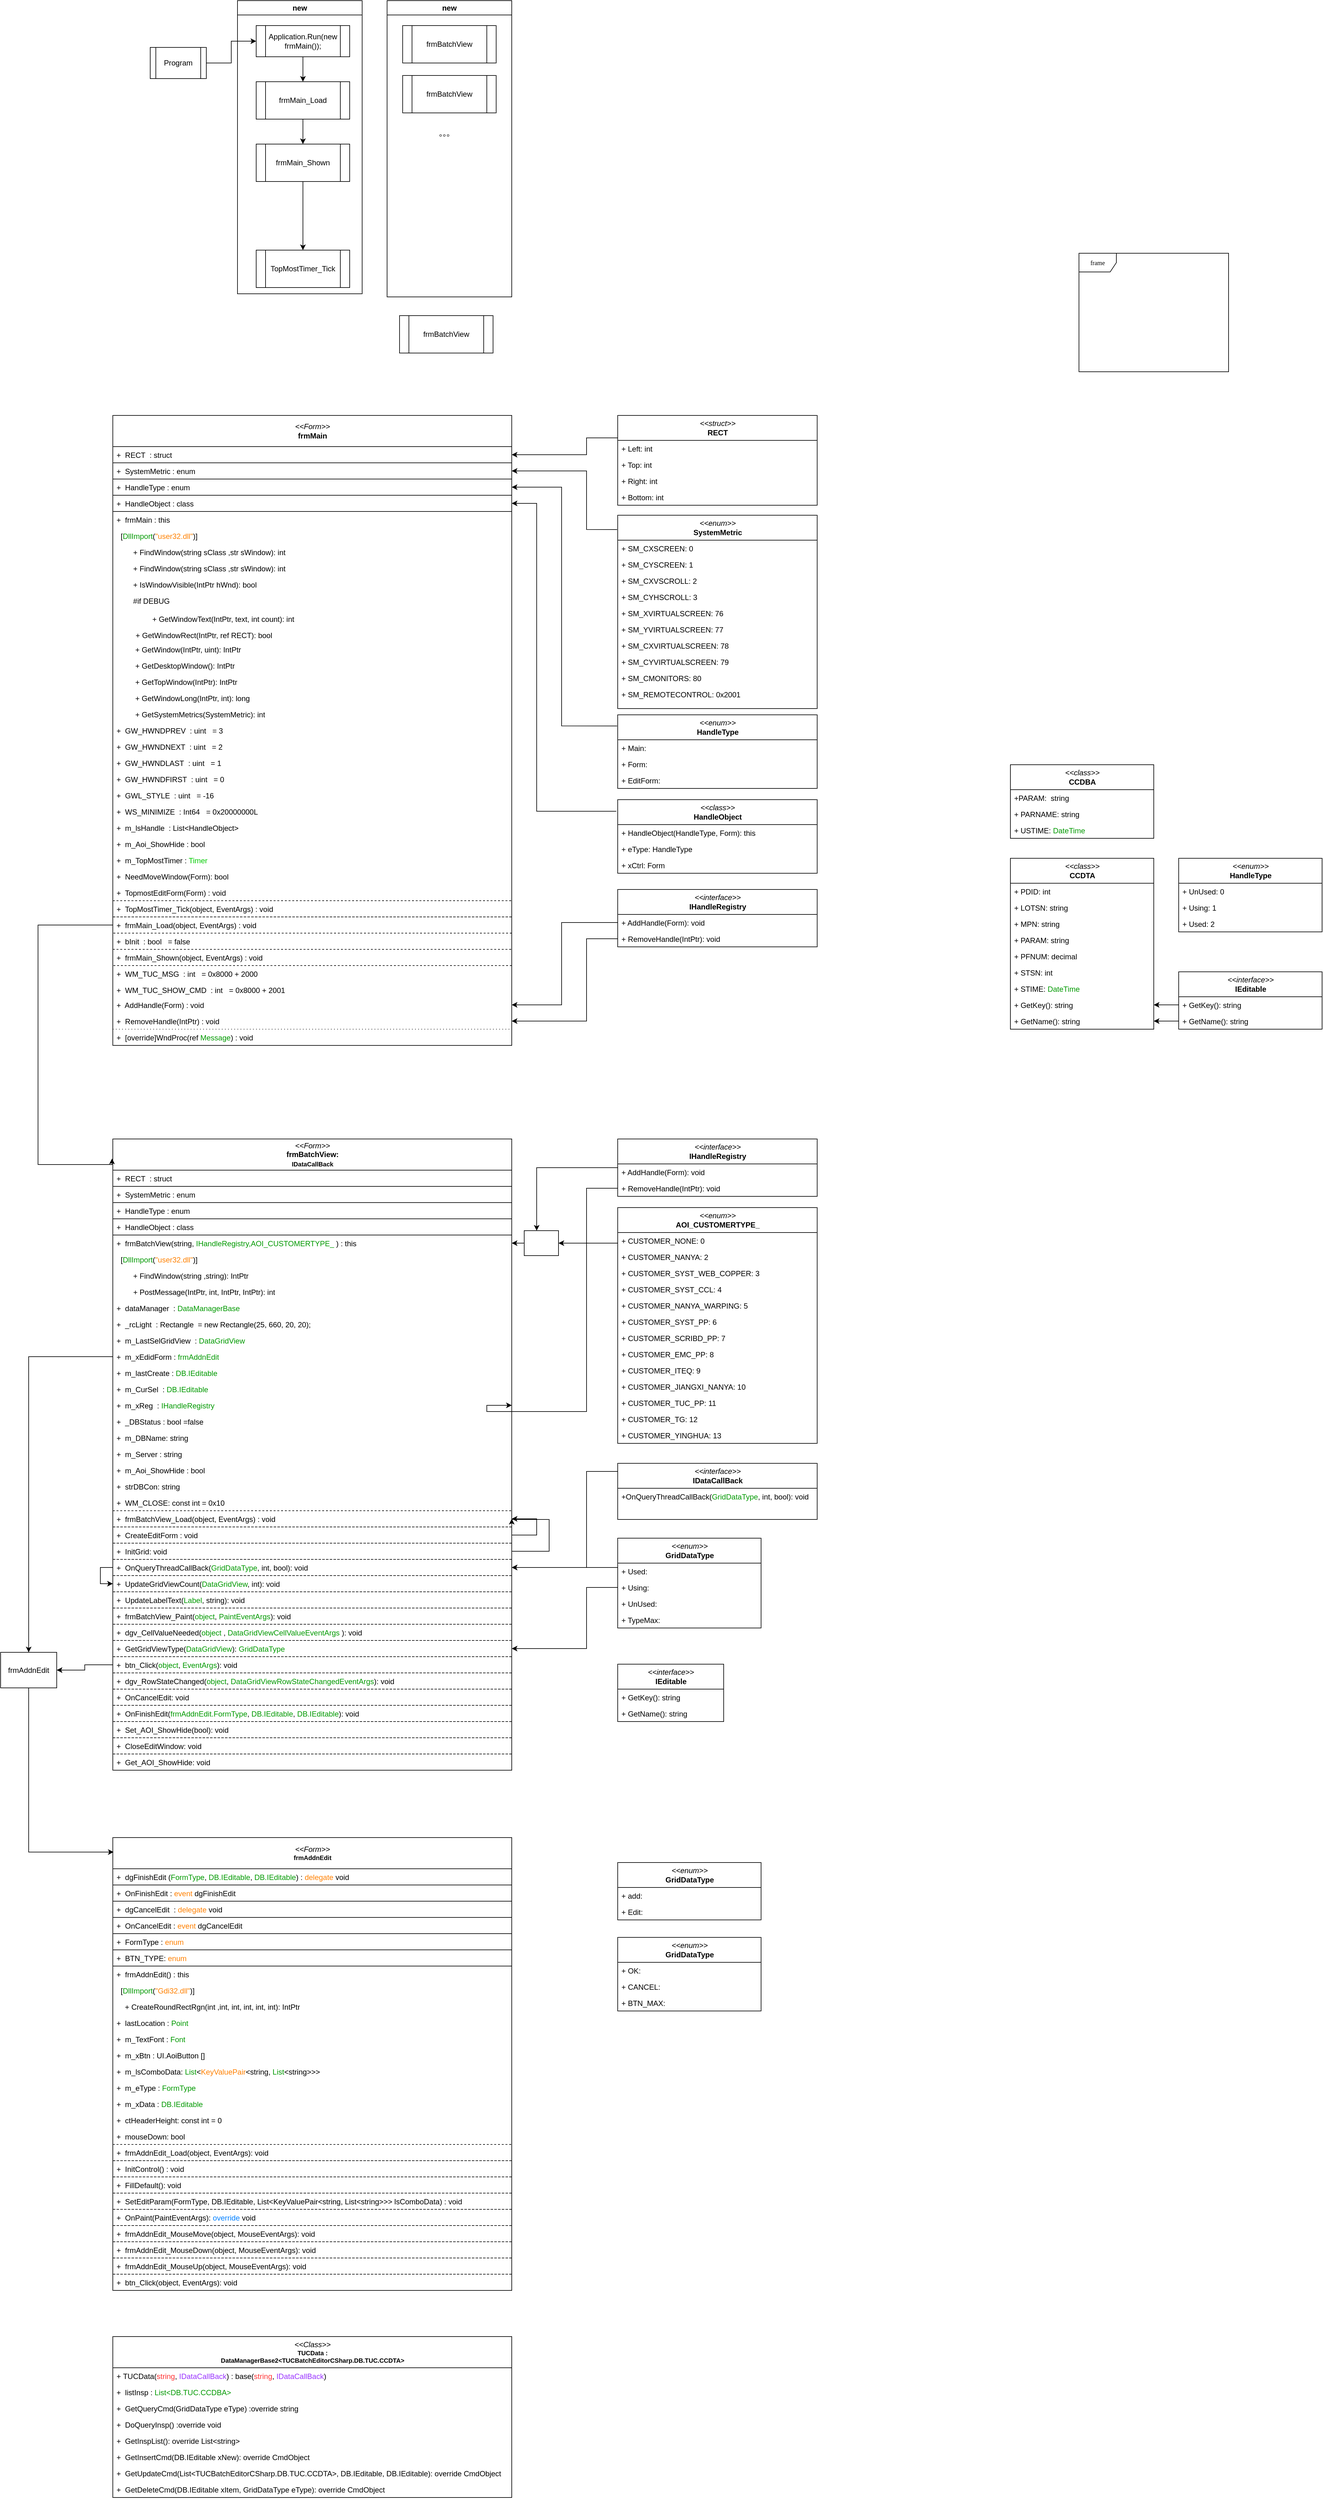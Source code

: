 <mxfile version="21.6.9" type="github">
  <diagram name="Page-1" id="c4acf3e9-155e-7222-9cf6-157b1a14988f">
    <mxGraphModel dx="2097" dy="1759" grid="1" gridSize="10" guides="1" tooltips="1" connect="1" arrows="1" fold="1" page="1" pageScale="1" pageWidth="850" pageHeight="1100" background="none" math="0" shadow="0">
      <root>
        <mxCell id="0" />
        <mxCell id="1" parent="0" />
        <mxCell id="kXERH5WRXTDbvPKdv0Vd-1" value="frame" style="shape=umlFrame;whiteSpace=wrap;html=1;rounded=0;shadow=0;comic=0;labelBackgroundColor=none;strokeWidth=1;fontFamily=Verdana;fontSize=10;align=center;strokeColor=default;fontColor=#000000;" parent="1" vertex="1">
          <mxGeometry x="1590" y="-100" width="240" height="190" as="geometry" />
        </mxCell>
        <mxCell id="kXERH5WRXTDbvPKdv0Vd-4" value="&lt;i style=&quot;border-color: var(--border-color); font-family: Helvetica; font-size: 12px;&quot;&gt;&amp;lt;&amp;lt;Form&amp;gt;&amp;gt;&lt;/i&gt;&lt;br style=&quot;border-color: var(--border-color); font-family: Helvetica; font-size: 12px;&quot;&gt;&lt;b style=&quot;border-color: var(--border-color); font-family: Helvetica; font-size: 12px; background-color: initial;&quot;&gt;frmMain&lt;/b&gt;" style="swimlane;html=1;fontStyle=0;childLayout=stackLayout;horizontal=1;startSize=50;fillColor=none;horizontalStack=0;resizeParent=1;resizeLast=0;collapsible=1;marginBottom=0;swimlaneFillColor=#ffffff;rounded=0;shadow=0;comic=0;labelBackgroundColor=none;strokeWidth=1;fontFamily=Verdana;fontSize=10;align=center;strokeColor=default;fontColor=#000000;" parent="1" vertex="1">
          <mxGeometry x="40" y="160" width="640" height="1010" as="geometry">
            <mxRectangle x="40" y="160" width="100" height="50" as="alternateBounds" />
          </mxGeometry>
        </mxCell>
        <mxCell id="kXERH5WRXTDbvPKdv0Vd-39" value="+&amp;nbsp; RECT&amp;nbsp; : struct" style="text;html=1;align=left;verticalAlign=top;spacingLeft=4;spacingRight=4;whiteSpace=wrap;overflow=hidden;rotatable=0;points=[[0,0.5],[1,0.5]];portConstraint=eastwest;labelBorderColor=none;strokeColor=default;" parent="kXERH5WRXTDbvPKdv0Vd-4" vertex="1">
          <mxGeometry y="50" width="640" height="26" as="geometry" />
        </mxCell>
        <mxCell id="kXERH5WRXTDbvPKdv0Vd-33" value="+&amp;nbsp; SystemMetric : enum&amp;nbsp;" style="text;html=1;align=left;verticalAlign=top;spacingLeft=4;spacingRight=4;whiteSpace=wrap;overflow=hidden;rotatable=0;points=[[0,0.5],[1,0.5]];portConstraint=eastwest;labelBorderColor=none;strokeColor=default;" parent="kXERH5WRXTDbvPKdv0Vd-4" vertex="1">
          <mxGeometry y="76" width="640" height="26" as="geometry" />
        </mxCell>
        <mxCell id="kXERH5WRXTDbvPKdv0Vd-55" value="+&amp;nbsp; HandleType : enum&amp;nbsp;" style="text;html=1;align=left;verticalAlign=top;spacingLeft=4;spacingRight=4;whiteSpace=wrap;overflow=hidden;rotatable=0;points=[[0,0.5],[1,0.5]];portConstraint=eastwest;labelBorderColor=none;strokeColor=default;" parent="kXERH5WRXTDbvPKdv0Vd-4" vertex="1">
          <mxGeometry y="102" width="640" height="26" as="geometry" />
        </mxCell>
        <mxCell id="kXERH5WRXTDbvPKdv0Vd-68" value="+&amp;nbsp; HandleObject : class&amp;nbsp;" style="text;html=1;align=left;verticalAlign=top;spacingLeft=4;spacingRight=4;whiteSpace=wrap;overflow=hidden;rotatable=0;points=[[0,0.5],[1,0.5]];portConstraint=eastwest;labelBorderColor=none;strokeColor=default;" parent="kXERH5WRXTDbvPKdv0Vd-4" vertex="1">
          <mxGeometry y="128" width="640" height="26" as="geometry" />
        </mxCell>
        <mxCell id="kXERH5WRXTDbvPKdv0Vd-79" value="+&amp;nbsp; frmMain : this&amp;nbsp;" style="text;html=1;align=left;verticalAlign=top;spacingLeft=4;spacingRight=4;whiteSpace=wrap;overflow=hidden;rotatable=0;points=[[0,0.5],[1,0.5]];portConstraint=eastwest;labelBorderColor=none;strokeColor=none;" parent="kXERH5WRXTDbvPKdv0Vd-4" vertex="1">
          <mxGeometry y="154" width="640" height="26" as="geometry" />
        </mxCell>
        <mxCell id="kXERH5WRXTDbvPKdv0Vd-5" value="&amp;nbsp;&amp;nbsp;[&lt;font color=&quot;#009900&quot;&gt;DllImport&lt;/font&gt;(&lt;font color=&quot;#ff8000&quot;&gt;&quot;user32.dll&quot;&lt;/font&gt;)]" style="text;html=1;strokeColor=none;fillColor=none;align=left;verticalAlign=top;spacingLeft=4;spacingRight=4;whiteSpace=wrap;overflow=hidden;rotatable=0;points=[[0,0.5],[1,0.5]];portConstraint=eastwest;" parent="kXERH5WRXTDbvPKdv0Vd-4" vertex="1">
          <mxGeometry y="180" width="640" height="26" as="geometry" />
        </mxCell>
        <mxCell id="kXERH5WRXTDbvPKdv0Vd-6" value="&lt;span style=&quot;white-space: pre;&quot;&gt;&#x9;&lt;/span&gt;+ &lt;font&gt;FindWindow&lt;/font&gt;(string sClass ,str sWindow): int" style="text;html=1;strokeColor=none;fillColor=none;align=left;verticalAlign=top;spacingLeft=4;spacingRight=4;whiteSpace=wrap;overflow=hidden;rotatable=0;points=[[0,0.5],[1,0.5]];portConstraint=eastwest;fontColor=#000000;" parent="kXERH5WRXTDbvPKdv0Vd-4" vertex="1">
          <mxGeometry y="206" width="640" height="26" as="geometry" />
        </mxCell>
        <mxCell id="kXERH5WRXTDbvPKdv0Vd-7" value="&lt;span style=&quot;white-space: pre;&quot;&gt;&#x9;&lt;/span&gt;+ &lt;font&gt;FindWindow&lt;/font&gt;(string sClass ,str sWindow): int" style="text;html=1;strokeColor=none;fillColor=none;align=left;verticalAlign=top;spacingLeft=4;spacingRight=4;whiteSpace=wrap;overflow=hidden;rotatable=0;points=[[0,0.5],[1,0.5]];portConstraint=eastwest;fontColor=#000000;" parent="kXERH5WRXTDbvPKdv0Vd-4" vertex="1">
          <mxGeometry y="232" width="640" height="26" as="geometry" />
        </mxCell>
        <mxCell id="kXERH5WRXTDbvPKdv0Vd-8" value="&#x9;&lt;span style=&quot;white-space: pre;&quot;&gt;&#x9;&lt;/span&gt;+&amp;nbsp;&lt;span style=&quot;background-color: initial;&quot;&gt;&lt;font&gt;IsWindowVisible&lt;/font&gt;(IntPtr hWnd): bool&lt;/span&gt;&lt;br&gt;&lt;div&gt;&lt;br&gt;&lt;/div&gt;" style="text;html=1;strokeColor=none;fillColor=none;align=left;verticalAlign=top;spacingLeft=4;spacingRight=4;whiteSpace=wrap;overflow=hidden;rotatable=0;points=[[0,0.5],[1,0.5]];portConstraint=eastwest;fontColor=#000000;" parent="kXERH5WRXTDbvPKdv0Vd-4" vertex="1">
          <mxGeometry y="258" width="640" height="26" as="geometry" />
        </mxCell>
        <mxCell id="kXERH5WRXTDbvPKdv0Vd-10" value="&lt;span style=&quot;white-space: pre;&quot;&gt;&#x9;&lt;/span&gt;#if DEBUG" style="text;html=1;strokeColor=none;fillColor=none;align=left;verticalAlign=top;spacingLeft=4;spacingRight=4;whiteSpace=wrap;overflow=hidden;rotatable=0;points=[[0,0.5],[1,0.5]];portConstraint=eastwest;fontColor=#000000;" parent="kXERH5WRXTDbvPKdv0Vd-4" vertex="1">
          <mxGeometry y="284" width="640" height="26" as="geometry" />
        </mxCell>
        <mxCell id="kXERH5WRXTDbvPKdv0Vd-11" value="&lt;p style=&quot;border-color: var(--border-color); margin: 0px 0px 0px 4px; line-height: 20.4px;&quot;&gt;&lt;span style=&quot;white-space: pre;&quot;&gt;&#x9;&lt;/span&gt;&lt;span style=&quot;white-space: pre;&quot;&gt;&#x9;&lt;/span&gt;+ &lt;font&gt;GetWindowText&lt;/font&gt;(IntPtr, text, int count): int&lt;/p&gt;&lt;div&gt;&lt;br&gt;&lt;/div&gt;" style="text;html=1;strokeColor=none;fillColor=none;align=left;verticalAlign=top;spacingLeft=4;spacingRight=4;whiteSpace=wrap;overflow=hidden;rotatable=0;points=[[0,0.5],[1,0.5]];portConstraint=eastwest;fontColor=#000000;" parent="kXERH5WRXTDbvPKdv0Vd-4" vertex="1">
          <mxGeometry y="310" width="640" height="26" as="geometry" />
        </mxCell>
        <mxCell id="kXERH5WRXTDbvPKdv0Vd-12" value="&lt;p style=&quot;border-color: var(--border-color); margin: 0px 0px 0px 4px; line-height: 20.4px;&quot;&gt;&lt;span style=&quot;white-space: pre;&quot;&gt;&#x9;&lt;/span&gt;+ &lt;font&gt;GetWindowRect&lt;/font&gt;(IntPtr, ref RECT): bool&lt;br style=&quot;border-color: var(--border-color);&quot;&gt;&lt;/p&gt;&lt;div&gt;&lt;span style=&quot;border-color: var(--border-color); background-color: initial;&quot;&gt;&lt;br&gt;&lt;/span&gt;&lt;/div&gt;" style="text;html=1;strokeColor=none;fillColor=none;align=left;verticalAlign=top;spacingLeft=4;spacingRight=4;whiteSpace=wrap;overflow=hidden;rotatable=0;points=[[0,0.5],[1,0.5]];portConstraint=eastwest;fontColor=#000000;" parent="kXERH5WRXTDbvPKdv0Vd-4" vertex="1">
          <mxGeometry y="336" width="640" height="26" as="geometry" />
        </mxCell>
        <mxCell id="kXERH5WRXTDbvPKdv0Vd-13" value="&amp;nbsp; &amp;nbsp; &lt;span style=&quot;&quot;&gt;&lt;span style=&quot;white-space: pre;&quot;&gt;&amp;nbsp;&amp;nbsp;&amp;nbsp;&amp;nbsp;&lt;/span&gt;&lt;/span&gt;&amp;nbsp;+ &lt;font&gt;GetWindow&lt;/font&gt;(IntPtr, uint): IntPtr" style="text;html=1;strokeColor=none;fillColor=none;align=left;verticalAlign=top;spacingLeft=4;spacingRight=4;whiteSpace=wrap;overflow=hidden;rotatable=0;points=[[0,0.5],[1,0.5]];portConstraint=eastwest;fontColor=#000000;" parent="kXERH5WRXTDbvPKdv0Vd-4" vertex="1">
          <mxGeometry y="362" width="640" height="26" as="geometry" />
        </mxCell>
        <mxCell id="kXERH5WRXTDbvPKdv0Vd-14" value="&amp;nbsp; &amp;nbsp; &lt;span style=&quot;&quot;&gt;&lt;span style=&quot;&quot;&gt;&amp;nbsp;&amp;nbsp;&amp;nbsp;&amp;nbsp;&lt;/span&gt;&lt;/span&gt;&amp;nbsp;+ &lt;font&gt;GetDesktopWindow&lt;/font&gt;(): IntPtr" style="text;html=1;strokeColor=none;fillColor=none;align=left;verticalAlign=top;spacingLeft=4;spacingRight=4;whiteSpace=wrap;overflow=hidden;rotatable=0;points=[[0,0.5],[1,0.5]];portConstraint=eastwest;fontColor=#000000;" parent="kXERH5WRXTDbvPKdv0Vd-4" vertex="1">
          <mxGeometry y="388" width="640" height="26" as="geometry" />
        </mxCell>
        <mxCell id="kXERH5WRXTDbvPKdv0Vd-15" value="&amp;nbsp; &amp;nbsp; &lt;span style=&quot;&quot;&gt;&lt;span style=&quot;&quot;&gt;&amp;nbsp;&amp;nbsp;&amp;nbsp;&amp;nbsp;&lt;/span&gt;&lt;/span&gt;&amp;nbsp;+ &lt;font&gt;GetTopWindow&lt;/font&gt;(IntPtr): IntPtr" style="text;html=1;strokeColor=none;fillColor=none;align=left;verticalAlign=top;spacingLeft=4;spacingRight=4;whiteSpace=wrap;overflow=hidden;rotatable=0;points=[[0,0.5],[1,0.5]];portConstraint=eastwest;fontColor=#000000;" parent="kXERH5WRXTDbvPKdv0Vd-4" vertex="1">
          <mxGeometry y="414" width="640" height="26" as="geometry" />
        </mxCell>
        <mxCell id="kXERH5WRXTDbvPKdv0Vd-16" value="&amp;nbsp; &amp;nbsp; &lt;span style=&quot;&quot;&gt;&lt;span style=&quot;&quot;&gt;&amp;nbsp;&amp;nbsp;&amp;nbsp;&amp;nbsp;&lt;/span&gt;&lt;/span&gt;&amp;nbsp;+ &lt;font&gt;GetWindowLong&lt;/font&gt;(IntPtr, int): long" style="text;html=1;strokeColor=none;fillColor=none;align=left;verticalAlign=top;spacingLeft=4;spacingRight=4;whiteSpace=wrap;overflow=hidden;rotatable=0;points=[[0,0.5],[1,0.5]];portConstraint=eastwest;fontColor=#000000;" parent="kXERH5WRXTDbvPKdv0Vd-4" vertex="1">
          <mxGeometry y="440" width="640" height="26" as="geometry" />
        </mxCell>
        <mxCell id="kXERH5WRXTDbvPKdv0Vd-54" value="&amp;nbsp; &amp;nbsp; &lt;span style=&quot;&quot;&gt;&lt;span style=&quot;&quot;&gt;&amp;nbsp;&amp;nbsp;&amp;nbsp;&amp;nbsp;&lt;/span&gt;&lt;/span&gt;&amp;nbsp;+ &lt;font&gt;GetSystemMetrics&lt;/font&gt;(SystemMetric): int" style="text;html=1;strokeColor=none;fillColor=none;align=left;verticalAlign=top;spacingLeft=4;spacingRight=4;whiteSpace=wrap;overflow=hidden;rotatable=0;points=[[0,0.5],[1,0.5]];portConstraint=eastwest;fontColor=#000000;" parent="kXERH5WRXTDbvPKdv0Vd-4" vertex="1">
          <mxGeometry y="466" width="640" height="26" as="geometry" />
        </mxCell>
        <mxCell id="kXERH5WRXTDbvPKdv0Vd-17" value="+&amp;nbsp; GW_HWNDPREV&amp;nbsp; : uint&amp;nbsp; &amp;nbsp;= 3" style="text;html=1;align=left;verticalAlign=top;spacingLeft=4;spacingRight=4;whiteSpace=wrap;overflow=hidden;rotatable=0;points=[[0,0.5],[1,0.5]];portConstraint=eastwest;labelBorderColor=none;strokeColor=none;" parent="kXERH5WRXTDbvPKdv0Vd-4" vertex="1">
          <mxGeometry y="492" width="640" height="26" as="geometry" />
        </mxCell>
        <mxCell id="kXERH5WRXTDbvPKdv0Vd-21" value="+&amp;nbsp; GW_HWNDNEXT&amp;nbsp; : uint&amp;nbsp; &amp;nbsp;= 2" style="text;html=1;align=left;verticalAlign=top;spacingLeft=4;spacingRight=4;whiteSpace=wrap;overflow=hidden;rotatable=0;points=[[0,0.5],[1,0.5]];portConstraint=eastwest;labelBorderColor=none;strokeColor=none;" parent="kXERH5WRXTDbvPKdv0Vd-4" vertex="1">
          <mxGeometry y="518" width="640" height="26" as="geometry" />
        </mxCell>
        <mxCell id="kXERH5WRXTDbvPKdv0Vd-22" value="+&amp;nbsp; GW_HWNDLAST&amp;nbsp; : uint&amp;nbsp; &amp;nbsp;= 1" style="text;html=1;align=left;verticalAlign=top;spacingLeft=4;spacingRight=4;whiteSpace=wrap;overflow=hidden;rotatable=0;points=[[0,0.5],[1,0.5]];portConstraint=eastwest;labelBorderColor=none;strokeColor=none;" parent="kXERH5WRXTDbvPKdv0Vd-4" vertex="1">
          <mxGeometry y="544" width="640" height="26" as="geometry" />
        </mxCell>
        <mxCell id="kXERH5WRXTDbvPKdv0Vd-23" value="+&amp;nbsp; GW_HWNDFIRST&amp;nbsp; : uint&amp;nbsp; &amp;nbsp;= 0" style="text;html=1;align=left;verticalAlign=top;spacingLeft=4;spacingRight=4;whiteSpace=wrap;overflow=hidden;rotatable=0;points=[[0,0.5],[1,0.5]];portConstraint=eastwest;labelBorderColor=none;strokeColor=none;" parent="kXERH5WRXTDbvPKdv0Vd-4" vertex="1">
          <mxGeometry y="570" width="640" height="26" as="geometry" />
        </mxCell>
        <mxCell id="kXERH5WRXTDbvPKdv0Vd-24" value="+&amp;nbsp; GWL_STYLE&amp;nbsp; : uint&amp;nbsp; &amp;nbsp;= -16" style="text;html=1;align=left;verticalAlign=top;spacingLeft=4;spacingRight=4;whiteSpace=wrap;overflow=hidden;rotatable=0;points=[[0,0.5],[1,0.5]];portConstraint=eastwest;labelBorderColor=none;strokeColor=none;" parent="kXERH5WRXTDbvPKdv0Vd-4" vertex="1">
          <mxGeometry y="596" width="640" height="26" as="geometry" />
        </mxCell>
        <mxCell id="kXERH5WRXTDbvPKdv0Vd-25" value="+&amp;nbsp; WS_MINIMIZE&amp;nbsp; : Int64&amp;nbsp; &amp;nbsp;= 0x20000000L" style="text;html=1;align=left;verticalAlign=top;spacingLeft=4;spacingRight=4;whiteSpace=wrap;overflow=hidden;rotatable=0;points=[[0,0.5],[1,0.5]];portConstraint=eastwest;labelBorderColor=none;strokeColor=none;" parent="kXERH5WRXTDbvPKdv0Vd-4" vertex="1">
          <mxGeometry y="622" width="640" height="26" as="geometry" />
        </mxCell>
        <mxCell id="kXERH5WRXTDbvPKdv0Vd-74" value="+&amp;nbsp; m_lsHandle&amp;nbsp; : List&amp;lt;HandleObject&amp;gt;" style="text;html=1;align=left;verticalAlign=top;spacingLeft=4;spacingRight=4;whiteSpace=wrap;overflow=hidden;rotatable=0;points=[[0,0.5],[1,0.5]];portConstraint=eastwest;labelBorderColor=none;strokeColor=none;" parent="kXERH5WRXTDbvPKdv0Vd-4" vertex="1">
          <mxGeometry y="648" width="640" height="26" as="geometry" />
        </mxCell>
        <mxCell id="kXERH5WRXTDbvPKdv0Vd-76" value="+&amp;nbsp; m_Aoi_ShowHide : bool" style="text;html=1;align=left;verticalAlign=top;spacingLeft=4;spacingRight=4;whiteSpace=wrap;overflow=hidden;rotatable=0;points=[[0,0.5],[1,0.5]];portConstraint=eastwest;labelBorderColor=none;strokeColor=none;" parent="kXERH5WRXTDbvPKdv0Vd-4" vertex="1">
          <mxGeometry y="674" width="640" height="26" as="geometry" />
        </mxCell>
        <mxCell id="kXERH5WRXTDbvPKdv0Vd-77" value="+&amp;nbsp; m_TopMostTimer : &lt;font color=&quot;#00cc00&quot;&gt;Timer&lt;/font&gt;" style="text;html=1;align=left;verticalAlign=top;spacingLeft=4;spacingRight=4;whiteSpace=wrap;overflow=hidden;rotatable=0;points=[[0,0.5],[1,0.5]];portConstraint=eastwest;labelBorderColor=none;strokeColor=none;" parent="kXERH5WRXTDbvPKdv0Vd-4" vertex="1">
          <mxGeometry y="700" width="640" height="26" as="geometry" />
        </mxCell>
        <mxCell id="kXERH5WRXTDbvPKdv0Vd-78" value="+&amp;nbsp; NeedMoveWindow(Form): bool" style="text;html=1;align=left;verticalAlign=top;spacingLeft=4;spacingRight=4;whiteSpace=wrap;overflow=hidden;rotatable=0;points=[[0,0.5],[1,0.5]];portConstraint=eastwest;labelBorderColor=none;strokeColor=none;" parent="kXERH5WRXTDbvPKdv0Vd-4" vertex="1">
          <mxGeometry y="726" width="640" height="26" as="geometry" />
        </mxCell>
        <mxCell id="kXERH5WRXTDbvPKdv0Vd-80" value="+&amp;nbsp; TopmostEditForm(Form) : void" style="text;html=1;align=left;verticalAlign=top;spacingLeft=4;spacingRight=4;whiteSpace=wrap;overflow=hidden;rotatable=0;points=[[0,0.5],[1,0.5]];portConstraint=eastwest;labelBorderColor=none;strokeColor=none;" parent="kXERH5WRXTDbvPKdv0Vd-4" vertex="1">
          <mxGeometry y="752" width="640" height="26" as="geometry" />
        </mxCell>
        <mxCell id="kXERH5WRXTDbvPKdv0Vd-81" value="+&amp;nbsp; TopMostTimer_Tick(object, EventArgs) : void" style="text;html=1;align=left;verticalAlign=top;spacingLeft=4;spacingRight=4;whiteSpace=wrap;overflow=hidden;rotatable=0;points=[[0,0.5],[1,0.5]];portConstraint=eastwest;labelBorderColor=none;strokeColor=default;dashed=1;" parent="kXERH5WRXTDbvPKdv0Vd-4" vertex="1">
          <mxGeometry y="778" width="640" height="26" as="geometry" />
        </mxCell>
        <mxCell id="kXERH5WRXTDbvPKdv0Vd-82" value="+&amp;nbsp; frmMain_Load(object, EventArgs) : void" style="text;html=1;align=left;verticalAlign=top;spacingLeft=4;spacingRight=4;whiteSpace=wrap;overflow=hidden;rotatable=0;points=[[0,0.5],[1,0.5]];portConstraint=eastwest;labelBorderColor=none;strokeColor=default;dashed=1;" parent="kXERH5WRXTDbvPKdv0Vd-4" vertex="1">
          <mxGeometry y="804" width="640" height="26" as="geometry" />
        </mxCell>
        <mxCell id="kXERH5WRXTDbvPKdv0Vd-83" value="+&amp;nbsp; bInit&amp;nbsp; : bool&amp;nbsp; &amp;nbsp;= false" style="text;html=1;align=left;verticalAlign=top;spacingLeft=4;spacingRight=4;whiteSpace=wrap;overflow=hidden;rotatable=0;points=[[0,0.5],[1,0.5]];portConstraint=eastwest;labelBorderColor=none;strokeColor=none;" parent="kXERH5WRXTDbvPKdv0Vd-4" vertex="1">
          <mxGeometry y="830" width="640" height="26" as="geometry" />
        </mxCell>
        <mxCell id="kXERH5WRXTDbvPKdv0Vd-85" value="+&amp;nbsp; frmMain_Shown(object, EventArgs) : void" style="text;html=1;align=left;verticalAlign=top;spacingLeft=4;spacingRight=4;whiteSpace=wrap;overflow=hidden;rotatable=0;points=[[0,0.5],[1,0.5]];portConstraint=eastwest;labelBorderColor=none;strokeColor=default;dashed=1;" parent="kXERH5WRXTDbvPKdv0Vd-4" vertex="1">
          <mxGeometry y="856" width="640" height="26" as="geometry" />
        </mxCell>
        <mxCell id="kXERH5WRXTDbvPKdv0Vd-86" value="+&amp;nbsp; WM_TUC_MSG&amp;nbsp; : int&amp;nbsp; &amp;nbsp;=&amp;nbsp;0x8000 + 2000" style="text;html=1;align=left;verticalAlign=top;spacingLeft=4;spacingRight=4;whiteSpace=wrap;overflow=hidden;rotatable=0;points=[[0,0.5],[1,0.5]];portConstraint=eastwest;labelBorderColor=none;strokeColor=none;" parent="kXERH5WRXTDbvPKdv0Vd-4" vertex="1">
          <mxGeometry y="882" width="640" height="26" as="geometry" />
        </mxCell>
        <mxCell id="kXERH5WRXTDbvPKdv0Vd-87" value="+&amp;nbsp; WM_TUC_SHOW_CMD&amp;nbsp; : int&amp;nbsp; &amp;nbsp;=&amp;nbsp;0x8000 + 2001" style="text;html=1;align=left;verticalAlign=top;spacingLeft=4;spacingRight=4;whiteSpace=wrap;overflow=hidden;rotatable=0;points=[[0,0.5],[1,0.5]];portConstraint=eastwest;labelBorderColor=none;strokeColor=none;" parent="kXERH5WRXTDbvPKdv0Vd-4" vertex="1">
          <mxGeometry y="908" width="640" height="24" as="geometry" />
        </mxCell>
        <mxCell id="kXERH5WRXTDbvPKdv0Vd-88" value="+&amp;nbsp; AddHandle(Form) : void" style="text;html=1;align=left;verticalAlign=top;spacingLeft=4;spacingRight=4;whiteSpace=wrap;overflow=hidden;rotatable=0;points=[[0,0.5],[1,0.5]];portConstraint=eastwest;labelBorderColor=none;strokeColor=none;" parent="kXERH5WRXTDbvPKdv0Vd-4" vertex="1">
          <mxGeometry y="932" width="640" height="26" as="geometry" />
        </mxCell>
        <mxCell id="kXERH5WRXTDbvPKdv0Vd-89" value="+&amp;nbsp; RemoveHandle(IntPtr) : void" style="text;html=1;align=left;verticalAlign=top;spacingLeft=4;spacingRight=4;whiteSpace=wrap;overflow=hidden;rotatable=0;points=[[0,0.5],[1,0.5]];portConstraint=eastwest;labelBorderColor=none;strokeColor=none;" parent="kXERH5WRXTDbvPKdv0Vd-4" vertex="1">
          <mxGeometry y="958" width="640" height="26" as="geometry" />
        </mxCell>
        <mxCell id="kXERH5WRXTDbvPKdv0Vd-90" value="+&amp;nbsp; [override]WndProc(ref &lt;font color=&quot;#009900&quot;&gt;Message&lt;/font&gt;) : void" style="text;html=1;align=left;verticalAlign=top;spacingLeft=4;spacingRight=4;whiteSpace=wrap;overflow=hidden;rotatable=0;points=[[0,0.5],[1,0.5]];portConstraint=eastwest;labelBorderColor=none;strokeColor=default;dashed=1;dashPattern=1 4;" parent="kXERH5WRXTDbvPKdv0Vd-4" vertex="1">
          <mxGeometry y="984" width="640" height="26" as="geometry" />
        </mxCell>
        <mxCell id="kXERH5WRXTDbvPKdv0Vd-26" value="&lt;i style=&quot;border-color: var(--border-color); font-size: 12px; font-family: Helvetica;&quot;&gt;&amp;lt;&amp;lt;enum&amp;gt;&amp;gt;&lt;/i&gt;&lt;br style=&quot;border-color: var(--border-color); font-size: 12px; font-family: Helvetica;&quot;&gt;&lt;b style=&quot;border-color: var(--border-color); font-size: 12px; background-color: initial; font-family: Helvetica;&quot;&gt;SystemMetric&lt;/b&gt;" style="swimlane;html=1;fontStyle=0;childLayout=stackLayout;horizontal=1;startSize=40;fillColor=none;horizontalStack=0;resizeParent=1;resizeLast=0;collapsible=1;marginBottom=0;swimlaneFillColor=#ffffff;rounded=0;shadow=0;comic=0;labelBackgroundColor=none;strokeWidth=1;fontFamily=Verdana;fontSize=10;align=center;" parent="1" vertex="1">
          <mxGeometry x="850" y="320" width="320" height="310" as="geometry" />
        </mxCell>
        <mxCell id="kXERH5WRXTDbvPKdv0Vd-27" value="+ SM_CXSCREEN: 0" style="text;html=1;strokeColor=none;fillColor=none;align=left;verticalAlign=top;spacingLeft=4;spacingRight=4;whiteSpace=wrap;overflow=hidden;rotatable=0;points=[[0,0.5],[1,0.5]];portConstraint=eastwest;" parent="kXERH5WRXTDbvPKdv0Vd-26" vertex="1">
          <mxGeometry y="40" width="320" height="26" as="geometry" />
        </mxCell>
        <mxCell id="kXERH5WRXTDbvPKdv0Vd-28" value="+ SM_CYSCREEN: 1" style="text;html=1;strokeColor=none;fillColor=none;align=left;verticalAlign=top;spacingLeft=4;spacingRight=4;whiteSpace=wrap;overflow=hidden;rotatable=0;points=[[0,0.5],[1,0.5]];portConstraint=eastwest;" parent="kXERH5WRXTDbvPKdv0Vd-26" vertex="1">
          <mxGeometry y="66" width="320" height="26" as="geometry" />
        </mxCell>
        <mxCell id="kXERH5WRXTDbvPKdv0Vd-29" value="+ SM_CXVSCROLL: 2" style="text;html=1;strokeColor=none;fillColor=none;align=left;verticalAlign=top;spacingLeft=4;spacingRight=4;whiteSpace=wrap;overflow=hidden;rotatable=0;points=[[0,0.5],[1,0.5]];portConstraint=eastwest;" parent="kXERH5WRXTDbvPKdv0Vd-26" vertex="1">
          <mxGeometry y="92" width="320" height="26" as="geometry" />
        </mxCell>
        <mxCell id="kXERH5WRXTDbvPKdv0Vd-30" value="+ SM_CYHSCROLL: 3" style="text;html=1;strokeColor=none;fillColor=none;align=left;verticalAlign=top;spacingLeft=4;spacingRight=4;whiteSpace=wrap;overflow=hidden;rotatable=0;points=[[0,0.5],[1,0.5]];portConstraint=eastwest;" parent="kXERH5WRXTDbvPKdv0Vd-26" vertex="1">
          <mxGeometry y="118" width="320" height="26" as="geometry" />
        </mxCell>
        <mxCell id="kXERH5WRXTDbvPKdv0Vd-31" value="+ SM_XVIRTUALSCREEN: 76" style="text;html=1;strokeColor=none;fillColor=none;align=left;verticalAlign=top;spacingLeft=4;spacingRight=4;whiteSpace=wrap;overflow=hidden;rotatable=0;points=[[0,0.5],[1,0.5]];portConstraint=eastwest;" parent="kXERH5WRXTDbvPKdv0Vd-26" vertex="1">
          <mxGeometry y="144" width="320" height="26" as="geometry" />
        </mxCell>
        <mxCell id="kXERH5WRXTDbvPKdv0Vd-32" value="+ SM_YVIRTUALSCREEN: 77" style="text;html=1;strokeColor=none;fillColor=none;align=left;verticalAlign=top;spacingLeft=4;spacingRight=4;whiteSpace=wrap;overflow=hidden;rotatable=0;points=[[0,0.5],[1,0.5]];portConstraint=eastwest;" parent="kXERH5WRXTDbvPKdv0Vd-26" vertex="1">
          <mxGeometry y="170" width="320" height="26" as="geometry" />
        </mxCell>
        <mxCell id="kXERH5WRXTDbvPKdv0Vd-34" value="+ SM_CXVIRTUALSCREEN: 78" style="text;html=1;strokeColor=none;fillColor=none;align=left;verticalAlign=top;spacingLeft=4;spacingRight=4;whiteSpace=wrap;overflow=hidden;rotatable=0;points=[[0,0.5],[1,0.5]];portConstraint=eastwest;" parent="kXERH5WRXTDbvPKdv0Vd-26" vertex="1">
          <mxGeometry y="196" width="320" height="26" as="geometry" />
        </mxCell>
        <mxCell id="kXERH5WRXTDbvPKdv0Vd-35" value="+ SM_CYVIRTUALSCREEN: 79" style="text;html=1;strokeColor=none;fillColor=none;align=left;verticalAlign=top;spacingLeft=4;spacingRight=4;whiteSpace=wrap;overflow=hidden;rotatable=0;points=[[0,0.5],[1,0.5]];portConstraint=eastwest;" parent="kXERH5WRXTDbvPKdv0Vd-26" vertex="1">
          <mxGeometry y="222" width="320" height="26" as="geometry" />
        </mxCell>
        <mxCell id="kXERH5WRXTDbvPKdv0Vd-36" value="+ SM_CMONITORS: 80" style="text;html=1;strokeColor=none;fillColor=none;align=left;verticalAlign=top;spacingLeft=4;spacingRight=4;whiteSpace=wrap;overflow=hidden;rotatable=0;points=[[0,0.5],[1,0.5]];portConstraint=eastwest;" parent="kXERH5WRXTDbvPKdv0Vd-26" vertex="1">
          <mxGeometry y="248" width="320" height="26" as="geometry" />
        </mxCell>
        <mxCell id="kXERH5WRXTDbvPKdv0Vd-37" value="+ SM_REMOTECONTROL: 0x2001" style="text;html=1;strokeColor=none;fillColor=none;align=left;verticalAlign=top;spacingLeft=4;spacingRight=4;whiteSpace=wrap;overflow=hidden;rotatable=0;points=[[0,0.5],[1,0.5]];portConstraint=eastwest;" parent="kXERH5WRXTDbvPKdv0Vd-26" vertex="1">
          <mxGeometry y="274" width="320" height="26" as="geometry" />
        </mxCell>
        <mxCell id="0vwsj-OxrEaZ8M-4bbcg-89" style="edgeStyle=orthogonalEdgeStyle;rounded=0;orthogonalLoop=1;jettySize=auto;html=1;exitX=0;exitY=0.25;exitDx=0;exitDy=0;entryX=1;entryY=0.5;entryDx=0;entryDy=0;" edge="1" parent="1" source="kXERH5WRXTDbvPKdv0Vd-40" target="kXERH5WRXTDbvPKdv0Vd-39">
          <mxGeometry relative="1" as="geometry">
            <Array as="points">
              <mxPoint x="800" y="196" />
              <mxPoint x="800" y="223" />
            </Array>
          </mxGeometry>
        </mxCell>
        <mxCell id="kXERH5WRXTDbvPKdv0Vd-40" value="&lt;i style=&quot;border-color: var(--border-color); font-size: 12px; font-family: Helvetica;&quot;&gt;&amp;lt;&amp;lt;struct&amp;gt;&amp;gt;&lt;/i&gt;&lt;br style=&quot;border-color: var(--border-color); font-size: 12px; font-family: Helvetica;&quot;&gt;&lt;b style=&quot;border-color: var(--border-color); font-size: 12px; background-color: initial; font-family: Helvetica;&quot;&gt;RECT&lt;/b&gt;" style="swimlane;html=1;fontStyle=0;childLayout=stackLayout;horizontal=1;startSize=40;fillColor=none;horizontalStack=0;resizeParent=1;resizeLast=0;collapsible=1;marginBottom=0;swimlaneFillColor=#ffffff;rounded=0;shadow=0;comic=0;labelBackgroundColor=none;strokeWidth=1;fontFamily=Verdana;fontSize=10;align=center;" parent="1" vertex="1">
          <mxGeometry x="850" y="160" width="320" height="144" as="geometry">
            <mxRectangle x="520" y="160" width="100" height="40" as="alternateBounds" />
          </mxGeometry>
        </mxCell>
        <mxCell id="kXERH5WRXTDbvPKdv0Vd-41" value="+ Left: int" style="text;html=1;strokeColor=none;fillColor=none;align=left;verticalAlign=top;spacingLeft=4;spacingRight=4;whiteSpace=wrap;overflow=hidden;rotatable=0;points=[[0,0.5],[1,0.5]];portConstraint=eastwest;" parent="kXERH5WRXTDbvPKdv0Vd-40" vertex="1">
          <mxGeometry y="40" width="320" height="26" as="geometry" />
        </mxCell>
        <mxCell id="kXERH5WRXTDbvPKdv0Vd-42" value="+ Top: int" style="text;html=1;strokeColor=none;fillColor=none;align=left;verticalAlign=top;spacingLeft=4;spacingRight=4;whiteSpace=wrap;overflow=hidden;rotatable=0;points=[[0,0.5],[1,0.5]];portConstraint=eastwest;" parent="kXERH5WRXTDbvPKdv0Vd-40" vertex="1">
          <mxGeometry y="66" width="320" height="26" as="geometry" />
        </mxCell>
        <mxCell id="kXERH5WRXTDbvPKdv0Vd-43" value="+ Right: int" style="text;html=1;strokeColor=none;fillColor=none;align=left;verticalAlign=top;spacingLeft=4;spacingRight=4;whiteSpace=wrap;overflow=hidden;rotatable=0;points=[[0,0.5],[1,0.5]];portConstraint=eastwest;" parent="kXERH5WRXTDbvPKdv0Vd-40" vertex="1">
          <mxGeometry y="92" width="320" height="26" as="geometry" />
        </mxCell>
        <mxCell id="kXERH5WRXTDbvPKdv0Vd-44" value="+ Bottom: int" style="text;html=1;strokeColor=none;fillColor=none;align=left;verticalAlign=top;spacingLeft=4;spacingRight=4;whiteSpace=wrap;overflow=hidden;rotatable=0;points=[[0,0.5],[1,0.5]];portConstraint=eastwest;" parent="kXERH5WRXTDbvPKdv0Vd-40" vertex="1">
          <mxGeometry y="118" width="320" height="26" as="geometry" />
        </mxCell>
        <mxCell id="0vwsj-OxrEaZ8M-4bbcg-90" style="edgeStyle=orthogonalEdgeStyle;rounded=0;orthogonalLoop=1;jettySize=auto;html=1;exitX=-0.003;exitY=0.151;exitDx=0;exitDy=0;entryX=1;entryY=0.5;entryDx=0;entryDy=0;exitPerimeter=0;" edge="1" parent="1" source="kXERH5WRXTDbvPKdv0Vd-56" target="kXERH5WRXTDbvPKdv0Vd-55">
          <mxGeometry relative="1" as="geometry">
            <Array as="points">
              <mxPoint x="760" y="658" />
              <mxPoint x="760" y="275" />
            </Array>
          </mxGeometry>
        </mxCell>
        <mxCell id="kXERH5WRXTDbvPKdv0Vd-56" value="&lt;i style=&quot;border-color: var(--border-color); font-size: 12px; font-family: Helvetica;&quot;&gt;&amp;lt;&amp;lt;enum&amp;gt;&amp;gt;&lt;/i&gt;&lt;br style=&quot;border-color: var(--border-color); font-size: 12px; font-family: Helvetica;&quot;&gt;&lt;b style=&quot;border-color: var(--border-color); font-size: 12px; background-color: initial; font-family: Helvetica;&quot;&gt;HandleType&lt;/b&gt;" style="swimlane;html=1;fontStyle=0;childLayout=stackLayout;horizontal=1;startSize=40;fillColor=none;horizontalStack=0;resizeParent=1;resizeLast=0;collapsible=1;marginBottom=0;swimlaneFillColor=#ffffff;rounded=0;shadow=0;comic=0;labelBackgroundColor=none;strokeWidth=1;fontFamily=Verdana;fontSize=10;align=center;" parent="1" vertex="1">
          <mxGeometry x="850" y="640" width="320" height="118" as="geometry" />
        </mxCell>
        <mxCell id="kXERH5WRXTDbvPKdv0Vd-57" value="+ Main:&amp;nbsp;" style="text;html=1;strokeColor=none;fillColor=none;align=left;verticalAlign=top;spacingLeft=4;spacingRight=4;whiteSpace=wrap;overflow=hidden;rotatable=0;points=[[0,0.5],[1,0.5]];portConstraint=eastwest;" parent="kXERH5WRXTDbvPKdv0Vd-56" vertex="1">
          <mxGeometry y="40" width="320" height="26" as="geometry" />
        </mxCell>
        <mxCell id="kXERH5WRXTDbvPKdv0Vd-58" value="+ Form:&amp;nbsp;" style="text;html=1;strokeColor=none;fillColor=none;align=left;verticalAlign=top;spacingLeft=4;spacingRight=4;whiteSpace=wrap;overflow=hidden;rotatable=0;points=[[0,0.5],[1,0.5]];portConstraint=eastwest;" parent="kXERH5WRXTDbvPKdv0Vd-56" vertex="1">
          <mxGeometry y="66" width="320" height="26" as="geometry" />
        </mxCell>
        <mxCell id="kXERH5WRXTDbvPKdv0Vd-59" value="+ EditForm:&amp;nbsp;" style="text;html=1;strokeColor=none;fillColor=none;align=left;verticalAlign=top;spacingLeft=4;spacingRight=4;whiteSpace=wrap;overflow=hidden;rotatable=0;points=[[0,0.5],[1,0.5]];portConstraint=eastwest;" parent="kXERH5WRXTDbvPKdv0Vd-56" vertex="1">
          <mxGeometry y="92" width="320" height="26" as="geometry" />
        </mxCell>
        <mxCell id="0vwsj-OxrEaZ8M-4bbcg-91" style="edgeStyle=orthogonalEdgeStyle;rounded=0;orthogonalLoop=1;jettySize=auto;html=1;exitX=-0.007;exitY=0.158;exitDx=0;exitDy=0;entryX=1;entryY=0.5;entryDx=0;entryDy=0;exitPerimeter=0;" edge="1" parent="1" source="kXERH5WRXTDbvPKdv0Vd-69" target="kXERH5WRXTDbvPKdv0Vd-68">
          <mxGeometry relative="1" as="geometry">
            <Array as="points">
              <mxPoint x="720" y="795" />
              <mxPoint x="720" y="301" />
            </Array>
          </mxGeometry>
        </mxCell>
        <mxCell id="kXERH5WRXTDbvPKdv0Vd-69" value="&lt;i style=&quot;border-color: var(--border-color); font-size: 12px; font-family: Helvetica;&quot;&gt;&amp;lt;&amp;lt;class&amp;gt;&amp;gt;&lt;/i&gt;&lt;br style=&quot;border-color: var(--border-color); font-size: 12px; font-family: Helvetica;&quot;&gt;&lt;b style=&quot;border-color: var(--border-color); font-size: 12px; background-color: initial; font-family: Helvetica;&quot;&gt;HandleObject&lt;/b&gt;" style="swimlane;html=1;fontStyle=0;childLayout=stackLayout;horizontal=1;startSize=40;fillColor=none;horizontalStack=0;resizeParent=1;resizeLast=0;collapsible=1;marginBottom=0;swimlaneFillColor=#ffffff;rounded=0;shadow=0;comic=0;labelBackgroundColor=none;strokeWidth=1;fontFamily=Verdana;fontSize=10;align=center;" parent="1" vertex="1">
          <mxGeometry x="850" y="776" width="320" height="118" as="geometry" />
        </mxCell>
        <mxCell id="kXERH5WRXTDbvPKdv0Vd-70" value="+ HandleObject(HandleType, Form): this&amp;nbsp;" style="text;html=1;strokeColor=none;fillColor=none;align=left;verticalAlign=top;spacingLeft=4;spacingRight=4;whiteSpace=wrap;overflow=hidden;rotatable=0;points=[[0,0.5],[1,0.5]];portConstraint=eastwest;" parent="kXERH5WRXTDbvPKdv0Vd-69" vertex="1">
          <mxGeometry y="40" width="320" height="26" as="geometry" />
        </mxCell>
        <mxCell id="kXERH5WRXTDbvPKdv0Vd-71" value="+ eType:&amp;nbsp;HandleType" style="text;html=1;strokeColor=none;fillColor=none;align=left;verticalAlign=top;spacingLeft=4;spacingRight=4;whiteSpace=wrap;overflow=hidden;rotatable=0;points=[[0,0.5],[1,0.5]];portConstraint=eastwest;" parent="kXERH5WRXTDbvPKdv0Vd-69" vertex="1">
          <mxGeometry y="66" width="320" height="26" as="geometry" />
        </mxCell>
        <mxCell id="kXERH5WRXTDbvPKdv0Vd-72" value="+ xCtrl: Form" style="text;html=1;strokeColor=none;fillColor=none;align=left;verticalAlign=top;spacingLeft=4;spacingRight=4;whiteSpace=wrap;overflow=hidden;rotatable=0;points=[[0,0.5],[1,0.5]];portConstraint=eastwest;" parent="kXERH5WRXTDbvPKdv0Vd-69" vertex="1">
          <mxGeometry y="92" width="320" height="26" as="geometry" />
        </mxCell>
        <mxCell id="kXERH5WRXTDbvPKdv0Vd-96" value="&lt;i style=&quot;border-color: var(--border-color); font-size: 12px; font-family: Helvetica;&quot;&gt;&amp;lt;&amp;lt;interface&amp;gt;&amp;gt;&lt;/i&gt;&lt;br style=&quot;border-color: var(--border-color); font-size: 12px; font-family: Helvetica;&quot;&gt;&lt;b style=&quot;border-color: var(--border-color); font-size: 12px; background-color: initial; font-family: Helvetica;&quot;&gt;IHandleRegistry&lt;/b&gt;" style="swimlane;html=1;fontStyle=0;childLayout=stackLayout;horizontal=1;startSize=40;fillColor=none;horizontalStack=0;resizeParent=1;resizeLast=0;collapsible=1;marginBottom=0;swimlaneFillColor=#ffffff;rounded=0;shadow=0;comic=0;labelBackgroundColor=none;strokeWidth=1;fontFamily=Verdana;fontSize=10;align=center;" parent="1" vertex="1">
          <mxGeometry x="850" y="920" width="320" height="92" as="geometry" />
        </mxCell>
        <mxCell id="kXERH5WRXTDbvPKdv0Vd-97" value="+ AddHandle(Form): void" style="text;html=1;strokeColor=none;fillColor=none;align=left;verticalAlign=top;spacingLeft=4;spacingRight=4;whiteSpace=wrap;overflow=hidden;rotatable=0;points=[[0,0.5],[1,0.5]];portConstraint=eastwest;" parent="kXERH5WRXTDbvPKdv0Vd-96" vertex="1">
          <mxGeometry y="40" width="320" height="26" as="geometry" />
        </mxCell>
        <mxCell id="kXERH5WRXTDbvPKdv0Vd-98" value="+ RemoveHandle(IntPtr): void" style="text;html=1;strokeColor=none;fillColor=none;align=left;verticalAlign=top;spacingLeft=4;spacingRight=4;whiteSpace=wrap;overflow=hidden;rotatable=0;points=[[0,0.5],[1,0.5]];portConstraint=eastwest;" parent="kXERH5WRXTDbvPKdv0Vd-96" vertex="1">
          <mxGeometry y="66" width="320" height="26" as="geometry" />
        </mxCell>
        <mxCell id="0vwsj-OxrEaZ8M-4bbcg-88" style="edgeStyle=orthogonalEdgeStyle;rounded=0;orthogonalLoop=1;jettySize=auto;html=1;exitX=-0.003;exitY=0.074;exitDx=0;exitDy=0;entryX=1;entryY=0.5;entryDx=0;entryDy=0;exitPerimeter=0;" edge="1" parent="1" source="kXERH5WRXTDbvPKdv0Vd-26" target="kXERH5WRXTDbvPKdv0Vd-33">
          <mxGeometry relative="1" as="geometry">
            <Array as="points">
              <mxPoint x="800" y="343" />
              <mxPoint x="800" y="249" />
            </Array>
          </mxGeometry>
        </mxCell>
        <mxCell id="0vwsj-OxrEaZ8M-4bbcg-92" style="edgeStyle=orthogonalEdgeStyle;rounded=0;orthogonalLoop=1;jettySize=auto;html=1;exitX=0;exitY=0.5;exitDx=0;exitDy=0;entryX=1;entryY=0.5;entryDx=0;entryDy=0;" edge="1" parent="1" source="kXERH5WRXTDbvPKdv0Vd-97" target="kXERH5WRXTDbvPKdv0Vd-88">
          <mxGeometry relative="1" as="geometry">
            <Array as="points">
              <mxPoint x="760" y="973" />
              <mxPoint x="760" y="1105" />
            </Array>
          </mxGeometry>
        </mxCell>
        <mxCell id="0vwsj-OxrEaZ8M-4bbcg-93" style="edgeStyle=orthogonalEdgeStyle;rounded=0;orthogonalLoop=1;jettySize=auto;html=1;exitX=0;exitY=0.5;exitDx=0;exitDy=0;entryX=1;entryY=0.5;entryDx=0;entryDy=0;" edge="1" parent="1" source="kXERH5WRXTDbvPKdv0Vd-98" target="kXERH5WRXTDbvPKdv0Vd-89">
          <mxGeometry relative="1" as="geometry">
            <Array as="points">
              <mxPoint x="800" y="999" />
              <mxPoint x="800" y="1131" />
            </Array>
          </mxGeometry>
        </mxCell>
        <mxCell id="0vwsj-OxrEaZ8M-4bbcg-104" style="edgeStyle=orthogonalEdgeStyle;rounded=0;orthogonalLoop=1;jettySize=auto;html=1;exitX=1;exitY=0.5;exitDx=0;exitDy=0;entryX=0;entryY=0.5;entryDx=0;entryDy=0;" edge="1" parent="1" source="0vwsj-OxrEaZ8M-4bbcg-95" target="0vwsj-OxrEaZ8M-4bbcg-96">
          <mxGeometry relative="1" as="geometry" />
        </mxCell>
        <mxCell id="0vwsj-OxrEaZ8M-4bbcg-95" value="Program" style="shape=process;whiteSpace=wrap;html=1;backgroundOutline=1;" vertex="1" parent="1">
          <mxGeometry x="100" y="-430" width="90" height="50" as="geometry" />
        </mxCell>
        <mxCell id="0vwsj-OxrEaZ8M-4bbcg-101" value="new" style="swimlane;whiteSpace=wrap;html=1;startSize=23;" vertex="1" parent="1">
          <mxGeometry x="480" y="-505" width="200" height="475" as="geometry" />
        </mxCell>
        <mxCell id="0vwsj-OxrEaZ8M-4bbcg-100" value="frmBatchView" style="shape=process;whiteSpace=wrap;html=1;backgroundOutline=1;" vertex="1" parent="0vwsj-OxrEaZ8M-4bbcg-101">
          <mxGeometry x="25" y="40" width="150" height="60" as="geometry" />
        </mxCell>
        <mxCell id="0vwsj-OxrEaZ8M-4bbcg-102" value="frmBatchView" style="shape=process;whiteSpace=wrap;html=1;backgroundOutline=1;" vertex="1" parent="0vwsj-OxrEaZ8M-4bbcg-101">
          <mxGeometry x="25" y="120" width="150" height="60" as="geometry" />
        </mxCell>
        <mxCell id="0vwsj-OxrEaZ8M-4bbcg-103" value="。。。" style="text;html=1;align=center;verticalAlign=middle;resizable=0;points=[];autosize=1;strokeColor=none;fillColor=none;" vertex="1" parent="0vwsj-OxrEaZ8M-4bbcg-101">
          <mxGeometry x="65" y="198" width="60" height="30" as="geometry" />
        </mxCell>
        <mxCell id="0vwsj-OxrEaZ8M-4bbcg-109" value="frmBatchView" style="shape=process;whiteSpace=wrap;html=1;backgroundOutline=1;" vertex="1" parent="1">
          <mxGeometry x="500" width="150" height="60" as="geometry" />
        </mxCell>
        <mxCell id="0vwsj-OxrEaZ8M-4bbcg-111" value="new" style="swimlane;whiteSpace=wrap;html=1;" vertex="1" parent="1">
          <mxGeometry x="240" y="-505" width="200" height="470" as="geometry" />
        </mxCell>
        <mxCell id="0vwsj-OxrEaZ8M-4bbcg-96" value="Application.Run(new frmMain());" style="shape=process;whiteSpace=wrap;html=1;backgroundOutline=1;" vertex="1" parent="0vwsj-OxrEaZ8M-4bbcg-111">
          <mxGeometry x="30" y="40" width="150" height="50" as="geometry" />
        </mxCell>
        <mxCell id="0vwsj-OxrEaZ8M-4bbcg-97" value="frmMain_Load" style="shape=process;whiteSpace=wrap;html=1;backgroundOutline=1;" vertex="1" parent="0vwsj-OxrEaZ8M-4bbcg-111">
          <mxGeometry x="30" y="130" width="150" height="60" as="geometry" />
        </mxCell>
        <mxCell id="0vwsj-OxrEaZ8M-4bbcg-105" style="edgeStyle=orthogonalEdgeStyle;rounded=0;orthogonalLoop=1;jettySize=auto;html=1;exitX=0.5;exitY=1;exitDx=0;exitDy=0;entryX=0.5;entryY=0;entryDx=0;entryDy=0;" edge="1" parent="0vwsj-OxrEaZ8M-4bbcg-111" source="0vwsj-OxrEaZ8M-4bbcg-96" target="0vwsj-OxrEaZ8M-4bbcg-97">
          <mxGeometry relative="1" as="geometry" />
        </mxCell>
        <mxCell id="0vwsj-OxrEaZ8M-4bbcg-98" value="frmMain_Shown" style="shape=process;whiteSpace=wrap;html=1;backgroundOutline=1;" vertex="1" parent="0vwsj-OxrEaZ8M-4bbcg-111">
          <mxGeometry x="30" y="230" width="150" height="60" as="geometry" />
        </mxCell>
        <mxCell id="0vwsj-OxrEaZ8M-4bbcg-106" style="edgeStyle=orthogonalEdgeStyle;rounded=0;orthogonalLoop=1;jettySize=auto;html=1;exitX=0.5;exitY=1;exitDx=0;exitDy=0;entryX=0.5;entryY=0;entryDx=0;entryDy=0;" edge="1" parent="0vwsj-OxrEaZ8M-4bbcg-111" source="0vwsj-OxrEaZ8M-4bbcg-97" target="0vwsj-OxrEaZ8M-4bbcg-98">
          <mxGeometry relative="1" as="geometry" />
        </mxCell>
        <mxCell id="0vwsj-OxrEaZ8M-4bbcg-99" value="TopMostTimer_Tick" style="shape=process;whiteSpace=wrap;html=1;backgroundOutline=1;" vertex="1" parent="0vwsj-OxrEaZ8M-4bbcg-111">
          <mxGeometry x="30" y="400" width="150" height="60" as="geometry" />
        </mxCell>
        <mxCell id="0vwsj-OxrEaZ8M-4bbcg-108" style="edgeStyle=orthogonalEdgeStyle;rounded=0;orthogonalLoop=1;jettySize=auto;html=1;exitX=0.5;exitY=1;exitDx=0;exitDy=0;" edge="1" parent="0vwsj-OxrEaZ8M-4bbcg-111" source="0vwsj-OxrEaZ8M-4bbcg-98" target="0vwsj-OxrEaZ8M-4bbcg-99">
          <mxGeometry relative="1" as="geometry" />
        </mxCell>
        <mxCell id="0vwsj-OxrEaZ8M-4bbcg-122" value="&lt;i style=&quot;border-color: var(--border-color); font-family: Helvetica; font-size: 12px;&quot;&gt;&amp;lt;&amp;lt;Form&amp;gt;&amp;gt;&lt;/i&gt;&lt;br style=&quot;border-color: var(--border-color); font-family: Helvetica; font-size: 12px;&quot;&gt;&lt;b style=&quot;border-color: var(--border-color); font-family: Helvetica; font-size: 12px; background-color: initial;&quot;&gt;frmBatchView:&lt;br&gt;&lt;b style=&quot;border-color: var(--border-color); font-size: 10px;&quot;&gt;IDataCallBack&lt;/b&gt;&lt;br&gt;&lt;/b&gt;" style="swimlane;html=1;fontStyle=0;childLayout=stackLayout;horizontal=1;startSize=50;fillColor=none;horizontalStack=0;resizeParent=1;resizeLast=0;collapsible=1;marginBottom=0;swimlaneFillColor=#ffffff;rounded=0;shadow=0;comic=0;labelBackgroundColor=none;strokeWidth=1;fontFamily=Verdana;fontSize=10;align=center;strokeColor=default;fontColor=#000000;" vertex="1" parent="1">
          <mxGeometry x="40" y="1320" width="640" height="1012" as="geometry">
            <mxRectangle x="40" y="160" width="100" height="50" as="alternateBounds" />
          </mxGeometry>
        </mxCell>
        <mxCell id="0vwsj-OxrEaZ8M-4bbcg-123" value="+&amp;nbsp; RECT&amp;nbsp; : struct" style="text;html=1;align=left;verticalAlign=top;spacingLeft=4;spacingRight=4;whiteSpace=wrap;overflow=hidden;rotatable=0;points=[[0,0.5],[1,0.5]];portConstraint=eastwest;labelBorderColor=none;strokeColor=default;" vertex="1" parent="0vwsj-OxrEaZ8M-4bbcg-122">
          <mxGeometry y="50" width="640" height="26" as="geometry" />
        </mxCell>
        <mxCell id="0vwsj-OxrEaZ8M-4bbcg-124" value="+&amp;nbsp; SystemMetric : enum&amp;nbsp;" style="text;html=1;align=left;verticalAlign=top;spacingLeft=4;spacingRight=4;whiteSpace=wrap;overflow=hidden;rotatable=0;points=[[0,0.5],[1,0.5]];portConstraint=eastwest;labelBorderColor=none;strokeColor=default;" vertex="1" parent="0vwsj-OxrEaZ8M-4bbcg-122">
          <mxGeometry y="76" width="640" height="26" as="geometry" />
        </mxCell>
        <mxCell id="0vwsj-OxrEaZ8M-4bbcg-125" value="+&amp;nbsp; HandleType : enum&amp;nbsp;" style="text;html=1;align=left;verticalAlign=top;spacingLeft=4;spacingRight=4;whiteSpace=wrap;overflow=hidden;rotatable=0;points=[[0,0.5],[1,0.5]];portConstraint=eastwest;labelBorderColor=none;strokeColor=default;" vertex="1" parent="0vwsj-OxrEaZ8M-4bbcg-122">
          <mxGeometry y="102" width="640" height="26" as="geometry" />
        </mxCell>
        <mxCell id="0vwsj-OxrEaZ8M-4bbcg-126" value="+&amp;nbsp; HandleObject : class&amp;nbsp;" style="text;html=1;align=left;verticalAlign=top;spacingLeft=4;spacingRight=4;whiteSpace=wrap;overflow=hidden;rotatable=0;points=[[0,0.5],[1,0.5]];portConstraint=eastwest;labelBorderColor=none;strokeColor=default;" vertex="1" parent="0vwsj-OxrEaZ8M-4bbcg-122">
          <mxGeometry y="128" width="640" height="26" as="geometry" />
        </mxCell>
        <mxCell id="0vwsj-OxrEaZ8M-4bbcg-127" value="+&amp;nbsp; frmBatchView(string, &lt;font color=&quot;#009900&quot;&gt;IHandleRegistry,AOI_CUSTOMERTYPE_&lt;/font&gt; ) : this&amp;nbsp;" style="text;html=1;align=left;verticalAlign=top;spacingLeft=4;spacingRight=4;whiteSpace=wrap;overflow=hidden;rotatable=0;points=[[0,0.5],[1,0.5]];portConstraint=eastwest;labelBorderColor=none;strokeColor=none;" vertex="1" parent="0vwsj-OxrEaZ8M-4bbcg-122">
          <mxGeometry y="154" width="640" height="26" as="geometry" />
        </mxCell>
        <mxCell id="0vwsj-OxrEaZ8M-4bbcg-128" value="&amp;nbsp;&amp;nbsp;[&lt;font color=&quot;#009900&quot;&gt;DllImport&lt;/font&gt;(&lt;font color=&quot;#ff8000&quot;&gt;&quot;user32.dll&quot;&lt;/font&gt;)]" style="text;html=1;strokeColor=none;fillColor=none;align=left;verticalAlign=top;spacingLeft=4;spacingRight=4;whiteSpace=wrap;overflow=hidden;rotatable=0;points=[[0,0.5],[1,0.5]];portConstraint=eastwest;" vertex="1" parent="0vwsj-OxrEaZ8M-4bbcg-122">
          <mxGeometry y="180" width="640" height="26" as="geometry" />
        </mxCell>
        <mxCell id="0vwsj-OxrEaZ8M-4bbcg-129" value="&lt;span style=&quot;white-space: pre;&quot;&gt;&#x9;&lt;/span&gt;+ &lt;font&gt;FindWindow&lt;/font&gt;(string ,string): IntPtr" style="text;html=1;strokeColor=none;fillColor=none;align=left;verticalAlign=top;spacingLeft=4;spacingRight=4;whiteSpace=wrap;overflow=hidden;rotatable=0;points=[[0,0.5],[1,0.5]];portConstraint=eastwest;fontColor=#000000;" vertex="1" parent="0vwsj-OxrEaZ8M-4bbcg-122">
          <mxGeometry y="206" width="640" height="26" as="geometry" />
        </mxCell>
        <mxCell id="0vwsj-OxrEaZ8M-4bbcg-131" value="&#x9;&lt;span style=&quot;&quot;&gt;&lt;span style=&quot;&quot;&gt;&amp;nbsp;&amp;nbsp;&amp;nbsp;&amp;nbsp;&lt;span style=&quot;&quot;&gt;&lt;span style=&quot;white-space: pre;&quot;&gt;&amp;nbsp;&amp;nbsp;&amp;nbsp;&amp;nbsp;&lt;/span&gt;&lt;/span&gt;&lt;/span&gt;&lt;/span&gt;+&amp;nbsp;&lt;span style=&quot;background-color: initial;&quot;&gt;PostMessage(IntPtr, int, IntPtr, IntPtr): int&lt;br&gt;&lt;/span&gt;" style="text;html=1;strokeColor=none;fillColor=none;align=left;verticalAlign=top;spacingLeft=4;spacingRight=4;whiteSpace=wrap;overflow=hidden;rotatable=0;points=[[0,0.5],[1,0.5]];portConstraint=eastwest;fontColor=#000000;" vertex="1" parent="0vwsj-OxrEaZ8M-4bbcg-122">
          <mxGeometry y="232" width="640" height="26" as="geometry" />
        </mxCell>
        <mxCell id="0vwsj-OxrEaZ8M-4bbcg-160" value="+&amp;nbsp; dataManager&amp;nbsp; : &lt;font color=&quot;#009900&quot;&gt;DataManagerBase&lt;/font&gt;" style="text;html=1;align=left;verticalAlign=top;spacingLeft=4;spacingRight=4;whiteSpace=wrap;overflow=hidden;rotatable=0;points=[[0,0.5],[1,0.5]];portConstraint=eastwest;labelBorderColor=none;strokeColor=none;" vertex="1" parent="0vwsj-OxrEaZ8M-4bbcg-122">
          <mxGeometry y="258" width="640" height="26" as="geometry" />
        </mxCell>
        <mxCell id="0vwsj-OxrEaZ8M-4bbcg-140" value="+&amp;nbsp; _rcLight&amp;nbsp; : Rectangle &amp;nbsp;=&amp;nbsp;new Rectangle(25, 660, 20, 20);" style="text;html=1;align=left;verticalAlign=top;spacingLeft=4;spacingRight=4;whiteSpace=wrap;overflow=hidden;rotatable=0;points=[[0,0.5],[1,0.5]];portConstraint=eastwest;labelBorderColor=none;strokeColor=none;" vertex="1" parent="0vwsj-OxrEaZ8M-4bbcg-122">
          <mxGeometry y="284" width="640" height="26" as="geometry" />
        </mxCell>
        <mxCell id="0vwsj-OxrEaZ8M-4bbcg-141" value="+&amp;nbsp; m_LastSelGridView&amp;nbsp; : &lt;font color=&quot;#009900&quot;&gt;DataGridView&lt;/font&gt;" style="text;html=1;align=left;verticalAlign=top;spacingLeft=4;spacingRight=4;whiteSpace=wrap;overflow=hidden;rotatable=0;points=[[0,0.5],[1,0.5]];portConstraint=eastwest;labelBorderColor=none;strokeColor=none;" vertex="1" parent="0vwsj-OxrEaZ8M-4bbcg-122">
          <mxGeometry y="310" width="640" height="26" as="geometry" />
        </mxCell>
        <mxCell id="0vwsj-OxrEaZ8M-4bbcg-161" value="+&amp;nbsp; m_xEdidForm : &lt;font color=&quot;#009900&quot;&gt;frmAddnEdit&lt;/font&gt;" style="text;html=1;align=left;verticalAlign=top;spacingLeft=4;spacingRight=4;whiteSpace=wrap;overflow=hidden;rotatable=0;points=[[0,0.5],[1,0.5]];portConstraint=eastwest;labelBorderColor=none;strokeColor=none;" vertex="1" parent="0vwsj-OxrEaZ8M-4bbcg-122">
          <mxGeometry y="336" width="640" height="26" as="geometry" />
        </mxCell>
        <mxCell id="0vwsj-OxrEaZ8M-4bbcg-142" value="+&amp;nbsp; m_lastCreate : &lt;font color=&quot;#009900&quot;&gt;DB.IEditable&lt;/font&gt;" style="text;html=1;align=left;verticalAlign=top;spacingLeft=4;spacingRight=4;whiteSpace=wrap;overflow=hidden;rotatable=0;points=[[0,0.5],[1,0.5]];portConstraint=eastwest;labelBorderColor=none;strokeColor=none;" vertex="1" parent="0vwsj-OxrEaZ8M-4bbcg-122">
          <mxGeometry y="362" width="640" height="26" as="geometry" />
        </mxCell>
        <mxCell id="0vwsj-OxrEaZ8M-4bbcg-143" value="+&amp;nbsp; m_CurSel&amp;nbsp; : &lt;font color=&quot;#009900&quot;&gt;DB.IEditable&lt;/font&gt;" style="text;html=1;align=left;verticalAlign=top;spacingLeft=4;spacingRight=4;whiteSpace=wrap;overflow=hidden;rotatable=0;points=[[0,0.5],[1,0.5]];portConstraint=eastwest;labelBorderColor=none;strokeColor=none;" vertex="1" parent="0vwsj-OxrEaZ8M-4bbcg-122">
          <mxGeometry y="388" width="640" height="26" as="geometry" />
        </mxCell>
        <mxCell id="0vwsj-OxrEaZ8M-4bbcg-144" value="+&amp;nbsp; m_xReg&amp;nbsp; : &lt;font color=&quot;#009900&quot;&gt;IHandleRegistry&lt;/font&gt;" style="text;html=1;align=left;verticalAlign=top;spacingLeft=4;spacingRight=4;whiteSpace=wrap;overflow=hidden;rotatable=0;points=[[0,0.5],[1,0.5]];portConstraint=eastwest;labelBorderColor=none;strokeColor=none;" vertex="1" parent="0vwsj-OxrEaZ8M-4bbcg-122">
          <mxGeometry y="414" width="640" height="26" as="geometry" />
        </mxCell>
        <mxCell id="0vwsj-OxrEaZ8M-4bbcg-147" value="+&amp;nbsp; _DBStatus : bool =false" style="text;html=1;align=left;verticalAlign=top;spacingLeft=4;spacingRight=4;whiteSpace=wrap;overflow=hidden;rotatable=0;points=[[0,0.5],[1,0.5]];portConstraint=eastwest;labelBorderColor=none;strokeColor=none;" vertex="1" parent="0vwsj-OxrEaZ8M-4bbcg-122">
          <mxGeometry y="440" width="640" height="26" as="geometry" />
        </mxCell>
        <mxCell id="0vwsj-OxrEaZ8M-4bbcg-149" value="+&amp;nbsp; m_DBName: string" style="text;html=1;align=left;verticalAlign=top;spacingLeft=4;spacingRight=4;whiteSpace=wrap;overflow=hidden;rotatable=0;points=[[0,0.5],[1,0.5]];portConstraint=eastwest;labelBorderColor=none;strokeColor=none;" vertex="1" parent="0vwsj-OxrEaZ8M-4bbcg-122">
          <mxGeometry y="466" width="640" height="26" as="geometry" />
        </mxCell>
        <mxCell id="0vwsj-OxrEaZ8M-4bbcg-150" value="+&amp;nbsp; m_Server : string" style="text;html=1;align=left;verticalAlign=top;spacingLeft=4;spacingRight=4;whiteSpace=wrap;overflow=hidden;rotatable=0;points=[[0,0.5],[1,0.5]];portConstraint=eastwest;labelBorderColor=none;strokeColor=none;" vertex="1" parent="0vwsj-OxrEaZ8M-4bbcg-122">
          <mxGeometry y="492" width="640" height="26" as="geometry" />
        </mxCell>
        <mxCell id="0vwsj-OxrEaZ8M-4bbcg-162" value="+&amp;nbsp; m_Aoi_ShowHide : bool" style="text;html=1;align=left;verticalAlign=top;spacingLeft=4;spacingRight=4;whiteSpace=wrap;overflow=hidden;rotatable=0;points=[[0,0.5],[1,0.5]];portConstraint=eastwest;labelBorderColor=none;strokeColor=none;" vertex="1" parent="0vwsj-OxrEaZ8M-4bbcg-122">
          <mxGeometry y="518" width="640" height="26" as="geometry" />
        </mxCell>
        <mxCell id="0vwsj-OxrEaZ8M-4bbcg-164" value="+&amp;nbsp; strDBCon: string" style="text;html=1;align=left;verticalAlign=top;spacingLeft=4;spacingRight=4;whiteSpace=wrap;overflow=hidden;rotatable=0;points=[[0,0.5],[1,0.5]];portConstraint=eastwest;labelBorderColor=none;strokeColor=none;" vertex="1" parent="0vwsj-OxrEaZ8M-4bbcg-122">
          <mxGeometry y="544" width="640" height="26" as="geometry" />
        </mxCell>
        <mxCell id="0vwsj-OxrEaZ8M-4bbcg-195" value="+&amp;nbsp; WM_CLOSE: const int&amp;nbsp;= 0x10" style="text;html=1;align=left;verticalAlign=top;spacingLeft=4;spacingRight=4;whiteSpace=wrap;overflow=hidden;rotatable=0;points=[[0,0.5],[1,0.5]];portConstraint=eastwest;labelBorderColor=none;strokeColor=none;" vertex="1" parent="0vwsj-OxrEaZ8M-4bbcg-122">
          <mxGeometry y="570" width="640" height="26" as="geometry" />
        </mxCell>
        <mxCell id="0vwsj-OxrEaZ8M-4bbcg-151" value="+&amp;nbsp; frmBatchView_Load(object, EventArgs) : void" style="text;html=1;align=left;verticalAlign=top;spacingLeft=4;spacingRight=4;whiteSpace=wrap;overflow=hidden;rotatable=0;points=[[0,0.5],[1,0.5]];portConstraint=eastwest;labelBorderColor=none;strokeColor=default;dashed=1;" vertex="1" parent="0vwsj-OxrEaZ8M-4bbcg-122">
          <mxGeometry y="596" width="640" height="26" as="geometry" />
        </mxCell>
        <mxCell id="0vwsj-OxrEaZ8M-4bbcg-197" style="edgeStyle=orthogonalEdgeStyle;rounded=0;orthogonalLoop=1;jettySize=auto;html=1;exitX=1;exitY=0.5;exitDx=0;exitDy=0;entryX=1;entryY=0.5;entryDx=0;entryDy=0;" edge="1" parent="0vwsj-OxrEaZ8M-4bbcg-122" source="0vwsj-OxrEaZ8M-4bbcg-152" target="0vwsj-OxrEaZ8M-4bbcg-151">
          <mxGeometry relative="1" as="geometry">
            <Array as="points">
              <mxPoint x="680" y="635" />
              <mxPoint x="680" y="609" />
            </Array>
          </mxGeometry>
        </mxCell>
        <mxCell id="0vwsj-OxrEaZ8M-4bbcg-152" value="+&amp;nbsp; CreateEditForm : void" style="text;html=1;align=left;verticalAlign=top;spacingLeft=4;spacingRight=4;whiteSpace=wrap;overflow=hidden;rotatable=0;points=[[0,0.5],[1,0.5]];portConstraint=eastwest;labelBorderColor=none;strokeColor=default;dashed=1;" vertex="1" parent="0vwsj-OxrEaZ8M-4bbcg-122">
          <mxGeometry y="622" width="640" height="26" as="geometry" />
        </mxCell>
        <mxCell id="0vwsj-OxrEaZ8M-4bbcg-198" style="edgeStyle=orthogonalEdgeStyle;rounded=0;orthogonalLoop=1;jettySize=auto;html=1;exitX=1;exitY=0.5;exitDx=0;exitDy=0;entryX=1;entryY=0.5;entryDx=0;entryDy=0;" edge="1" parent="0vwsj-OxrEaZ8M-4bbcg-122" source="0vwsj-OxrEaZ8M-4bbcg-196" target="0vwsj-OxrEaZ8M-4bbcg-151">
          <mxGeometry relative="1" as="geometry">
            <mxPoint x="480" y="610" as="targetPoint" />
            <Array as="points">
              <mxPoint x="700" y="661" />
              <mxPoint x="700" y="610" />
              <mxPoint x="640" y="610" />
            </Array>
          </mxGeometry>
        </mxCell>
        <mxCell id="0vwsj-OxrEaZ8M-4bbcg-196" value="+&amp;nbsp; InitGrid: void" style="text;html=1;align=left;verticalAlign=top;spacingLeft=4;spacingRight=4;whiteSpace=wrap;overflow=hidden;rotatable=0;points=[[0,0.5],[1,0.5]];portConstraint=eastwest;labelBorderColor=none;strokeColor=default;dashed=1;" vertex="1" parent="0vwsj-OxrEaZ8M-4bbcg-122">
          <mxGeometry y="648" width="640" height="26" as="geometry" />
        </mxCell>
        <mxCell id="0vwsj-OxrEaZ8M-4bbcg-390" style="edgeStyle=orthogonalEdgeStyle;rounded=0;orthogonalLoop=1;jettySize=auto;html=1;exitX=0;exitY=0.5;exitDx=0;exitDy=0;entryX=0;entryY=0.5;entryDx=0;entryDy=0;" edge="1" parent="0vwsj-OxrEaZ8M-4bbcg-122" source="0vwsj-OxrEaZ8M-4bbcg-200" target="0vwsj-OxrEaZ8M-4bbcg-199">
          <mxGeometry relative="1" as="geometry">
            <Array as="points">
              <mxPoint x="-20" y="687" />
              <mxPoint x="-20" y="713" />
            </Array>
          </mxGeometry>
        </mxCell>
        <mxCell id="0vwsj-OxrEaZ8M-4bbcg-200" value="+&amp;nbsp; OnQueryThreadCallBack(&lt;font color=&quot;#009900&quot;&gt;GridDataType&lt;/font&gt;, int, bool): void" style="text;html=1;align=left;verticalAlign=top;spacingLeft=4;spacingRight=4;whiteSpace=wrap;overflow=hidden;rotatable=0;points=[[0,0.5],[1,0.5]];portConstraint=eastwest;labelBorderColor=none;strokeColor=default;dashed=1;" vertex="1" parent="0vwsj-OxrEaZ8M-4bbcg-122">
          <mxGeometry y="674" width="640" height="26" as="geometry" />
        </mxCell>
        <mxCell id="0vwsj-OxrEaZ8M-4bbcg-199" value="+&amp;nbsp; UpdateGridViewCount(&lt;font color=&quot;#009900&quot;&gt;DataGridView&lt;/font&gt;, int): void" style="text;html=1;align=left;verticalAlign=top;spacingLeft=4;spacingRight=4;whiteSpace=wrap;overflow=hidden;rotatable=0;points=[[0,0.5],[1,0.5]];portConstraint=eastwest;labelBorderColor=none;strokeColor=default;dashed=1;" vertex="1" parent="0vwsj-OxrEaZ8M-4bbcg-122">
          <mxGeometry y="700" width="640" height="26" as="geometry" />
        </mxCell>
        <mxCell id="0vwsj-OxrEaZ8M-4bbcg-202" value="+&amp;nbsp; UpdateLabelText(&lt;font color=&quot;#009900&quot;&gt;Label&lt;/font&gt;, string): void" style="text;html=1;align=left;verticalAlign=top;spacingLeft=4;spacingRight=4;whiteSpace=wrap;overflow=hidden;rotatable=0;points=[[0,0.5],[1,0.5]];portConstraint=eastwest;labelBorderColor=none;strokeColor=default;dashed=1;" vertex="1" parent="0vwsj-OxrEaZ8M-4bbcg-122">
          <mxGeometry y="726" width="640" height="26" as="geometry" />
        </mxCell>
        <mxCell id="0vwsj-OxrEaZ8M-4bbcg-203" value="+&amp;nbsp; frmBatchView_Paint(&lt;font color=&quot;#009900&quot;&gt;object&lt;/font&gt;, &lt;font color=&quot;#009900&quot;&gt;PaintEventArgs&lt;/font&gt;): void" style="text;html=1;align=left;verticalAlign=top;spacingLeft=4;spacingRight=4;whiteSpace=wrap;overflow=hidden;rotatable=0;points=[[0,0.5],[1,0.5]];portConstraint=eastwest;labelBorderColor=none;strokeColor=default;dashed=1;" vertex="1" parent="0vwsj-OxrEaZ8M-4bbcg-122">
          <mxGeometry y="752" width="640" height="26" as="geometry" />
        </mxCell>
        <mxCell id="0vwsj-OxrEaZ8M-4bbcg-204" value="+&amp;nbsp; dgv_CellValueNeeded(&lt;font color=&quot;#009900&quot;&gt;object&lt;/font&gt; , &lt;font color=&quot;#009900&quot;&gt;DataGridViewCellValueEventArgs&lt;/font&gt; ): void" style="text;html=1;align=left;verticalAlign=top;spacingLeft=4;spacingRight=4;whiteSpace=wrap;overflow=hidden;rotatable=0;points=[[0,0.5],[1,0.5]];portConstraint=eastwest;labelBorderColor=none;strokeColor=default;dashed=1;" vertex="1" parent="0vwsj-OxrEaZ8M-4bbcg-122">
          <mxGeometry y="778" width="640" height="26" as="geometry" />
        </mxCell>
        <mxCell id="0vwsj-OxrEaZ8M-4bbcg-205" value="+&amp;nbsp; GetGridViewType(&lt;font color=&quot;#009900&quot;&gt;DataGridView&lt;/font&gt;): &lt;font color=&quot;#009900&quot;&gt;GridDataType&lt;/font&gt;" style="text;html=1;align=left;verticalAlign=top;spacingLeft=4;spacingRight=4;whiteSpace=wrap;overflow=hidden;rotatable=0;points=[[0,0.5],[1,0.5]];portConstraint=eastwest;labelBorderColor=none;strokeColor=default;dashed=1;" vertex="1" parent="0vwsj-OxrEaZ8M-4bbcg-122">
          <mxGeometry y="804" width="640" height="26" as="geometry" />
        </mxCell>
        <mxCell id="0vwsj-OxrEaZ8M-4bbcg-206" value="+&amp;nbsp; btn_Click(&lt;font color=&quot;#009900&quot;&gt;object&lt;/font&gt;, &lt;font color=&quot;#009900&quot;&gt;EventArgs&lt;/font&gt;): void" style="text;html=1;align=left;verticalAlign=top;spacingLeft=4;spacingRight=4;whiteSpace=wrap;overflow=hidden;rotatable=0;points=[[0,0.5],[1,0.5]];portConstraint=eastwest;labelBorderColor=none;strokeColor=default;dashed=1;" vertex="1" parent="0vwsj-OxrEaZ8M-4bbcg-122">
          <mxGeometry y="830" width="640" height="26" as="geometry" />
        </mxCell>
        <mxCell id="0vwsj-OxrEaZ8M-4bbcg-207" value="+&amp;nbsp; dgv_RowStateChanged(&lt;font color=&quot;#009900&quot;&gt;object&lt;/font&gt;, &lt;font color=&quot;#009900&quot;&gt;DataGridViewRowStateChangedEventArgs&lt;/font&gt;): void" style="text;html=1;align=left;verticalAlign=top;spacingLeft=4;spacingRight=4;whiteSpace=wrap;overflow=hidden;rotatable=0;points=[[0,0.5],[1,0.5]];portConstraint=eastwest;labelBorderColor=none;strokeColor=default;dashed=1;" vertex="1" parent="0vwsj-OxrEaZ8M-4bbcg-122">
          <mxGeometry y="856" width="640" height="26" as="geometry" />
        </mxCell>
        <mxCell id="0vwsj-OxrEaZ8M-4bbcg-208" value="+&amp;nbsp; OnCancelEdit: void" style="text;html=1;align=left;verticalAlign=top;spacingLeft=4;spacingRight=4;whiteSpace=wrap;overflow=hidden;rotatable=0;points=[[0,0.5],[1,0.5]];portConstraint=eastwest;labelBorderColor=none;strokeColor=default;dashed=1;" vertex="1" parent="0vwsj-OxrEaZ8M-4bbcg-122">
          <mxGeometry y="882" width="640" height="26" as="geometry" />
        </mxCell>
        <mxCell id="0vwsj-OxrEaZ8M-4bbcg-246" value="+&amp;nbsp; OnFinishEdit(&lt;font color=&quot;#009900&quot;&gt;frmAddnEdit.FormType&lt;/font&gt;, &lt;font color=&quot;#009900&quot;&gt;DB.IEditable&lt;/font&gt;, &lt;font color=&quot;#009900&quot;&gt;DB.IEditable&lt;/font&gt;): void" style="text;html=1;align=left;verticalAlign=top;spacingLeft=4;spacingRight=4;whiteSpace=wrap;overflow=hidden;rotatable=0;points=[[0,0.5],[1,0.5]];portConstraint=eastwest;labelBorderColor=none;strokeColor=default;dashed=1;" vertex="1" parent="0vwsj-OxrEaZ8M-4bbcg-122">
          <mxGeometry y="908" width="640" height="26" as="geometry" />
        </mxCell>
        <mxCell id="0vwsj-OxrEaZ8M-4bbcg-247" value="+&amp;nbsp; Set_AOI_ShowHide(bool): void" style="text;html=1;align=left;verticalAlign=top;spacingLeft=4;spacingRight=4;whiteSpace=wrap;overflow=hidden;rotatable=0;points=[[0,0.5],[1,0.5]];portConstraint=eastwest;labelBorderColor=none;strokeColor=default;dashed=1;" vertex="1" parent="0vwsj-OxrEaZ8M-4bbcg-122">
          <mxGeometry y="934" width="640" height="26" as="geometry" />
        </mxCell>
        <mxCell id="0vwsj-OxrEaZ8M-4bbcg-248" value="+&amp;nbsp; CloseEditWindow: void" style="text;html=1;align=left;verticalAlign=top;spacingLeft=4;spacingRight=4;whiteSpace=wrap;overflow=hidden;rotatable=0;points=[[0,0.5],[1,0.5]];portConstraint=eastwest;labelBorderColor=none;strokeColor=default;dashed=1;" vertex="1" parent="0vwsj-OxrEaZ8M-4bbcg-122">
          <mxGeometry y="960" width="640" height="26" as="geometry" />
        </mxCell>
        <mxCell id="0vwsj-OxrEaZ8M-4bbcg-249" value="+&amp;nbsp; Get_AOI_ShowHide: void" style="text;html=1;align=left;verticalAlign=top;spacingLeft=4;spacingRight=4;whiteSpace=wrap;overflow=hidden;rotatable=0;points=[[0,0.5],[1,0.5]];portConstraint=eastwest;labelBorderColor=none;strokeColor=default;dashed=1;" vertex="1" parent="0vwsj-OxrEaZ8M-4bbcg-122">
          <mxGeometry y="986" width="640" height="26" as="geometry" />
        </mxCell>
        <mxCell id="0vwsj-OxrEaZ8M-4bbcg-293" value="&lt;i style=&quot;border-color: var(--border-color); font-size: 12px; font-family: Helvetica;&quot;&gt;&amp;lt;&amp;lt;class&amp;gt;&amp;gt;&lt;/i&gt;&lt;br style=&quot;border-color: var(--border-color); font-size: 12px; font-family: Helvetica;&quot;&gt;&lt;b style=&quot;border-color: var(--border-color); font-size: 12px; background-color: initial; font-family: Helvetica;&quot;&gt;CCDBA&lt;/b&gt;" style="swimlane;html=1;fontStyle=0;childLayout=stackLayout;horizontal=1;startSize=40;fillColor=none;horizontalStack=0;resizeParent=1;resizeLast=0;collapsible=1;marginBottom=0;swimlaneFillColor=#ffffff;rounded=0;shadow=0;comic=0;labelBackgroundColor=none;strokeWidth=1;fontFamily=Verdana;fontSize=10;align=center;" vertex="1" parent="1">
          <mxGeometry x="1480" y="720" width="230" height="118" as="geometry" />
        </mxCell>
        <mxCell id="0vwsj-OxrEaZ8M-4bbcg-294" value="+PARAM:&amp;nbsp; string" style="text;html=1;strokeColor=none;fillColor=none;align=left;verticalAlign=top;spacingLeft=4;spacingRight=4;whiteSpace=wrap;overflow=hidden;rotatable=0;points=[[0,0.5],[1,0.5]];portConstraint=eastwest;" vertex="1" parent="0vwsj-OxrEaZ8M-4bbcg-293">
          <mxGeometry y="40" width="230" height="26" as="geometry" />
        </mxCell>
        <mxCell id="0vwsj-OxrEaZ8M-4bbcg-295" value="+ PARNAME:&amp;nbsp;string" style="text;html=1;strokeColor=none;fillColor=none;align=left;verticalAlign=top;spacingLeft=4;spacingRight=4;whiteSpace=wrap;overflow=hidden;rotatable=0;points=[[0,0.5],[1,0.5]];portConstraint=eastwest;" vertex="1" parent="0vwsj-OxrEaZ8M-4bbcg-293">
          <mxGeometry y="66" width="230" height="26" as="geometry" />
        </mxCell>
        <mxCell id="0vwsj-OxrEaZ8M-4bbcg-296" value="+ USTIME: &lt;font color=&quot;#009900&quot;&gt;DateTime&lt;/font&gt;" style="text;html=1;strokeColor=none;fillColor=none;align=left;verticalAlign=top;spacingLeft=4;spacingRight=4;whiteSpace=wrap;overflow=hidden;rotatable=0;points=[[0,0.5],[1,0.5]];portConstraint=eastwest;" vertex="1" parent="0vwsj-OxrEaZ8M-4bbcg-293">
          <mxGeometry y="92" width="230" height="26" as="geometry" />
        </mxCell>
        <mxCell id="0vwsj-OxrEaZ8M-4bbcg-297" value="&lt;i style=&quot;border-color: var(--border-color); font-size: 12px; font-family: Helvetica;&quot;&gt;&amp;lt;&amp;lt;class&amp;gt;&amp;gt;&lt;/i&gt;&lt;br style=&quot;border-color: var(--border-color); font-size: 12px; font-family: Helvetica;&quot;&gt;&lt;b style=&quot;border-color: var(--border-color); font-size: 12px; background-color: initial; font-family: Helvetica;&quot;&gt;CCDTA&lt;/b&gt;" style="swimlane;html=1;fontStyle=0;childLayout=stackLayout;horizontal=1;startSize=40;fillColor=none;horizontalStack=0;resizeParent=1;resizeLast=0;collapsible=1;marginBottom=0;swimlaneFillColor=#ffffff;rounded=0;shadow=0;comic=0;labelBackgroundColor=none;strokeWidth=1;fontFamily=Verdana;fontSize=10;align=center;" vertex="1" parent="1">
          <mxGeometry x="1480" y="870" width="230" height="274" as="geometry" />
        </mxCell>
        <mxCell id="0vwsj-OxrEaZ8M-4bbcg-298" value="+ PDID: int" style="text;html=1;strokeColor=none;fillColor=none;align=left;verticalAlign=top;spacingLeft=4;spacingRight=4;whiteSpace=wrap;overflow=hidden;rotatable=0;points=[[0,0.5],[1,0.5]];portConstraint=eastwest;" vertex="1" parent="0vwsj-OxrEaZ8M-4bbcg-297">
          <mxGeometry y="40" width="230" height="26" as="geometry" />
        </mxCell>
        <mxCell id="0vwsj-OxrEaZ8M-4bbcg-299" value="+ LOTSN:&amp;nbsp;string" style="text;html=1;strokeColor=none;fillColor=none;align=left;verticalAlign=top;spacingLeft=4;spacingRight=4;whiteSpace=wrap;overflow=hidden;rotatable=0;points=[[0,0.5],[1,0.5]];portConstraint=eastwest;" vertex="1" parent="0vwsj-OxrEaZ8M-4bbcg-297">
          <mxGeometry y="66" width="230" height="26" as="geometry" />
        </mxCell>
        <mxCell id="0vwsj-OxrEaZ8M-4bbcg-311" value="+ MPN:&amp;nbsp;string" style="text;html=1;strokeColor=none;fillColor=none;align=left;verticalAlign=top;spacingLeft=4;spacingRight=4;whiteSpace=wrap;overflow=hidden;rotatable=0;points=[[0,0.5],[1,0.5]];portConstraint=eastwest;" vertex="1" parent="0vwsj-OxrEaZ8M-4bbcg-297">
          <mxGeometry y="92" width="230" height="26" as="geometry" />
        </mxCell>
        <mxCell id="0vwsj-OxrEaZ8M-4bbcg-312" value="+ PARAM:&amp;nbsp;string" style="text;html=1;strokeColor=none;fillColor=none;align=left;verticalAlign=top;spacingLeft=4;spacingRight=4;whiteSpace=wrap;overflow=hidden;rotatable=0;points=[[0,0.5],[1,0.5]];portConstraint=eastwest;" vertex="1" parent="0vwsj-OxrEaZ8M-4bbcg-297">
          <mxGeometry y="118" width="230" height="26" as="geometry" />
        </mxCell>
        <mxCell id="0vwsj-OxrEaZ8M-4bbcg-313" value="+ PFNUM:&amp;nbsp;decimal" style="text;html=1;strokeColor=none;fillColor=none;align=left;verticalAlign=top;spacingLeft=4;spacingRight=4;whiteSpace=wrap;overflow=hidden;rotatable=0;points=[[0,0.5],[1,0.5]];portConstraint=eastwest;" vertex="1" parent="0vwsj-OxrEaZ8M-4bbcg-297">
          <mxGeometry y="144" width="230" height="26" as="geometry" />
        </mxCell>
        <mxCell id="0vwsj-OxrEaZ8M-4bbcg-314" value="+ STSN: int" style="text;html=1;strokeColor=none;fillColor=none;align=left;verticalAlign=top;spacingLeft=4;spacingRight=4;whiteSpace=wrap;overflow=hidden;rotatable=0;points=[[0,0.5],[1,0.5]];portConstraint=eastwest;" vertex="1" parent="0vwsj-OxrEaZ8M-4bbcg-297">
          <mxGeometry y="170" width="230" height="26" as="geometry" />
        </mxCell>
        <mxCell id="0vwsj-OxrEaZ8M-4bbcg-315" value="+ STIME: &lt;font color=&quot;#009900&quot;&gt;DateTime&lt;/font&gt;" style="text;html=1;strokeColor=none;fillColor=none;align=left;verticalAlign=top;spacingLeft=4;spacingRight=4;whiteSpace=wrap;overflow=hidden;rotatable=0;points=[[0,0.5],[1,0.5]];portConstraint=eastwest;" vertex="1" parent="0vwsj-OxrEaZ8M-4bbcg-297">
          <mxGeometry y="196" width="230" height="26" as="geometry" />
        </mxCell>
        <mxCell id="0vwsj-OxrEaZ8M-4bbcg-316" value="+ GetKey():&amp;nbsp;string" style="text;html=1;strokeColor=none;fillColor=none;align=left;verticalAlign=top;spacingLeft=4;spacingRight=4;whiteSpace=wrap;overflow=hidden;rotatable=0;points=[[0,0.5],[1,0.5]];portConstraint=eastwest;" vertex="1" parent="0vwsj-OxrEaZ8M-4bbcg-297">
          <mxGeometry y="222" width="230" height="26" as="geometry" />
        </mxCell>
        <mxCell id="0vwsj-OxrEaZ8M-4bbcg-318" value="+ GetName():&amp;nbsp;string" style="text;html=1;strokeColor=none;fillColor=none;align=left;verticalAlign=top;spacingLeft=4;spacingRight=4;whiteSpace=wrap;overflow=hidden;rotatable=0;points=[[0,0.5],[1,0.5]];portConstraint=eastwest;" vertex="1" parent="0vwsj-OxrEaZ8M-4bbcg-297">
          <mxGeometry y="248" width="230" height="26" as="geometry" />
        </mxCell>
        <mxCell id="0vwsj-OxrEaZ8M-4bbcg-304" value="&lt;i style=&quot;border-color: var(--border-color); font-size: 12px; font-family: Helvetica;&quot;&gt;&amp;lt;&amp;lt;enum&amp;gt;&amp;gt;&lt;/i&gt;&lt;br style=&quot;border-color: var(--border-color); font-size: 12px; font-family: Helvetica;&quot;&gt;&lt;b style=&quot;border-color: var(--border-color); font-size: 12px; background-color: initial; font-family: Helvetica;&quot;&gt;HandleType&lt;/b&gt;" style="swimlane;html=1;fontStyle=0;childLayout=stackLayout;horizontal=1;startSize=40;fillColor=none;horizontalStack=0;resizeParent=1;resizeLast=0;collapsible=1;marginBottom=0;swimlaneFillColor=#ffffff;rounded=0;shadow=0;comic=0;labelBackgroundColor=none;strokeWidth=1;fontFamily=Verdana;fontSize=10;align=center;" vertex="1" parent="1">
          <mxGeometry x="1750" y="870" width="230" height="118" as="geometry" />
        </mxCell>
        <mxCell id="0vwsj-OxrEaZ8M-4bbcg-305" value="+ UnUsed: 0" style="text;html=1;strokeColor=none;fillColor=none;align=left;verticalAlign=top;spacingLeft=4;spacingRight=4;whiteSpace=wrap;overflow=hidden;rotatable=0;points=[[0,0.5],[1,0.5]];portConstraint=eastwest;" vertex="1" parent="0vwsj-OxrEaZ8M-4bbcg-304">
          <mxGeometry y="40" width="230" height="26" as="geometry" />
        </mxCell>
        <mxCell id="0vwsj-OxrEaZ8M-4bbcg-306" value="+ Using: 1" style="text;html=1;strokeColor=none;fillColor=none;align=left;verticalAlign=top;spacingLeft=4;spacingRight=4;whiteSpace=wrap;overflow=hidden;rotatable=0;points=[[0,0.5],[1,0.5]];portConstraint=eastwest;" vertex="1" parent="0vwsj-OxrEaZ8M-4bbcg-304">
          <mxGeometry y="66" width="230" height="26" as="geometry" />
        </mxCell>
        <mxCell id="0vwsj-OxrEaZ8M-4bbcg-307" value="+ Used: 2" style="text;html=1;strokeColor=none;fillColor=none;align=left;verticalAlign=top;spacingLeft=4;spacingRight=4;whiteSpace=wrap;overflow=hidden;rotatable=0;points=[[0,0.5],[1,0.5]];portConstraint=eastwest;" vertex="1" parent="0vwsj-OxrEaZ8M-4bbcg-304">
          <mxGeometry y="92" width="230" height="26" as="geometry" />
        </mxCell>
        <mxCell id="0vwsj-OxrEaZ8M-4bbcg-308" value="&lt;i style=&quot;border-color: var(--border-color); font-size: 12px; font-family: Helvetica;&quot;&gt;&amp;lt;&amp;lt;interface&amp;gt;&amp;gt;&lt;/i&gt;&lt;br style=&quot;border-color: var(--border-color); font-size: 12px; font-family: Helvetica;&quot;&gt;&lt;b style=&quot;border-color: var(--border-color); font-size: 12px; background-color: initial; font-family: Helvetica;&quot;&gt;IEditable&lt;/b&gt;" style="swimlane;html=1;fontStyle=0;childLayout=stackLayout;horizontal=1;startSize=40;fillColor=none;horizontalStack=0;resizeParent=1;resizeLast=0;collapsible=1;marginBottom=0;swimlaneFillColor=#ffffff;rounded=0;shadow=0;comic=0;labelBackgroundColor=none;strokeWidth=1;fontFamily=Verdana;fontSize=10;align=center;" vertex="1" parent="1">
          <mxGeometry x="1750" y="1052" width="230" height="92" as="geometry" />
        </mxCell>
        <mxCell id="0vwsj-OxrEaZ8M-4bbcg-319" value="+ GetKey():&amp;nbsp;string" style="text;html=1;strokeColor=none;fillColor=none;align=left;verticalAlign=top;spacingLeft=4;spacingRight=4;whiteSpace=wrap;overflow=hidden;rotatable=0;points=[[0,0.5],[1,0.5]];portConstraint=eastwest;" vertex="1" parent="0vwsj-OxrEaZ8M-4bbcg-308">
          <mxGeometry y="40" width="230" height="26" as="geometry" />
        </mxCell>
        <mxCell id="0vwsj-OxrEaZ8M-4bbcg-320" value="+ GetName():&amp;nbsp;string" style="text;html=1;strokeColor=none;fillColor=none;align=left;verticalAlign=top;spacingLeft=4;spacingRight=4;whiteSpace=wrap;overflow=hidden;rotatable=0;points=[[0,0.5],[1,0.5]];portConstraint=eastwest;" vertex="1" parent="0vwsj-OxrEaZ8M-4bbcg-308">
          <mxGeometry y="66" width="230" height="26" as="geometry" />
        </mxCell>
        <mxCell id="0vwsj-OxrEaZ8M-4bbcg-321" style="edgeStyle=orthogonalEdgeStyle;rounded=0;orthogonalLoop=1;jettySize=auto;html=1;exitX=0;exitY=0.5;exitDx=0;exitDy=0;entryX=1;entryY=0.5;entryDx=0;entryDy=0;" edge="1" parent="1" source="0vwsj-OxrEaZ8M-4bbcg-319" target="0vwsj-OxrEaZ8M-4bbcg-316">
          <mxGeometry relative="1" as="geometry" />
        </mxCell>
        <mxCell id="0vwsj-OxrEaZ8M-4bbcg-322" style="edgeStyle=orthogonalEdgeStyle;rounded=0;orthogonalLoop=1;jettySize=auto;html=1;exitX=0;exitY=0.5;exitDx=0;exitDy=0;entryX=1;entryY=0.5;entryDx=0;entryDy=0;" edge="1" parent="1" source="0vwsj-OxrEaZ8M-4bbcg-320" target="0vwsj-OxrEaZ8M-4bbcg-318">
          <mxGeometry relative="1" as="geometry" />
        </mxCell>
        <mxCell id="0vwsj-OxrEaZ8M-4bbcg-323" value="&lt;i style=&quot;border-color: var(--border-color); font-family: Helvetica; font-size: 12px;&quot;&gt;&amp;lt;&amp;lt;Form&amp;gt;&amp;gt;&lt;/i&gt;&lt;br style=&quot;border-color: var(--border-color); font-family: Helvetica; font-size: 12px;&quot;&gt;&lt;font face=&quot;Helvetica&quot;&gt;&lt;b&gt;frmAddnEdit&lt;/b&gt;&lt;/font&gt;" style="swimlane;html=1;fontStyle=0;childLayout=stackLayout;horizontal=1;startSize=50;fillColor=none;horizontalStack=0;resizeParent=1;resizeLast=0;collapsible=1;marginBottom=0;swimlaneFillColor=#ffffff;rounded=0;shadow=0;comic=0;labelBackgroundColor=none;strokeWidth=1;fontFamily=Verdana;fontSize=10;align=center;strokeColor=default;fontColor=#000000;" vertex="1" parent="1">
          <mxGeometry x="40" y="2440" width="640" height="726" as="geometry">
            <mxRectangle x="40" y="160" width="100" height="50" as="alternateBounds" />
          </mxGeometry>
        </mxCell>
        <mxCell id="0vwsj-OxrEaZ8M-4bbcg-324" value="+&amp;nbsp; dgFinishEdit&amp;nbsp;(&lt;font color=&quot;#009900&quot;&gt;FormType&lt;/font&gt;, &lt;font color=&quot;#009900&quot;&gt;DB.IEditable&lt;/font&gt;, &lt;font color=&quot;#009900&quot;&gt;DB.IEditable&lt;/font&gt;) : &lt;font color=&quot;#ff8000&quot;&gt;delegate&lt;/font&gt; void" style="text;html=1;align=left;verticalAlign=top;spacingLeft=4;spacingRight=4;whiteSpace=wrap;overflow=hidden;rotatable=0;points=[[0,0.5],[1,0.5]];portConstraint=eastwest;labelBorderColor=none;strokeColor=default;" vertex="1" parent="0vwsj-OxrEaZ8M-4bbcg-323">
          <mxGeometry y="50" width="640" height="26" as="geometry" />
        </mxCell>
        <mxCell id="0vwsj-OxrEaZ8M-4bbcg-325" value="+&amp;nbsp; OnFinishEdit : &lt;font color=&quot;#ff8000&quot;&gt;event&lt;/font&gt;&amp;nbsp;dgFinishEdit" style="text;html=1;align=left;verticalAlign=top;spacingLeft=4;spacingRight=4;whiteSpace=wrap;overflow=hidden;rotatable=0;points=[[0,0.5],[1,0.5]];portConstraint=eastwest;labelBorderColor=none;strokeColor=default;" vertex="1" parent="0vwsj-OxrEaZ8M-4bbcg-323">
          <mxGeometry y="76" width="640" height="26" as="geometry" />
        </mxCell>
        <mxCell id="0vwsj-OxrEaZ8M-4bbcg-426" value="+&amp;nbsp; dgCancelEdit&amp;nbsp; : &lt;font color=&quot;#ff8000&quot;&gt;delegate&lt;/font&gt; void" style="text;html=1;align=left;verticalAlign=top;spacingLeft=4;spacingRight=4;whiteSpace=wrap;overflow=hidden;rotatable=0;points=[[0,0.5],[1,0.5]];portConstraint=eastwest;labelBorderColor=none;strokeColor=default;" vertex="1" parent="0vwsj-OxrEaZ8M-4bbcg-323">
          <mxGeometry y="102" width="640" height="26" as="geometry" />
        </mxCell>
        <mxCell id="0vwsj-OxrEaZ8M-4bbcg-425" value="+&amp;nbsp; OnCancelEdit :&amp;nbsp;&lt;font color=&quot;#ff8000&quot;&gt;event&lt;/font&gt; dgCancelEdit" style="text;html=1;align=left;verticalAlign=top;spacingLeft=4;spacingRight=4;whiteSpace=wrap;overflow=hidden;rotatable=0;points=[[0,0.5],[1,0.5]];portConstraint=eastwest;labelBorderColor=none;strokeColor=default;" vertex="1" parent="0vwsj-OxrEaZ8M-4bbcg-323">
          <mxGeometry y="128" width="640" height="26" as="geometry" />
        </mxCell>
        <mxCell id="0vwsj-OxrEaZ8M-4bbcg-435" value="+&amp;nbsp; FormType : &lt;font color=&quot;#ff8000&quot;&gt;enum&lt;/font&gt;" style="text;html=1;align=left;verticalAlign=top;spacingLeft=4;spacingRight=4;whiteSpace=wrap;overflow=hidden;rotatable=0;points=[[0,0.5],[1,0.5]];portConstraint=eastwest;labelBorderColor=none;strokeColor=default;" vertex="1" parent="0vwsj-OxrEaZ8M-4bbcg-323">
          <mxGeometry y="154" width="640" height="26" as="geometry" />
        </mxCell>
        <mxCell id="0vwsj-OxrEaZ8M-4bbcg-436" value="+&amp;nbsp; BTN_TYPE: &lt;font color=&quot;#ff8000&quot;&gt;enum&lt;/font&gt;" style="text;html=1;align=left;verticalAlign=top;spacingLeft=4;spacingRight=4;whiteSpace=wrap;overflow=hidden;rotatable=0;points=[[0,0.5],[1,0.5]];portConstraint=eastwest;labelBorderColor=none;strokeColor=default;" vertex="1" parent="0vwsj-OxrEaZ8M-4bbcg-323">
          <mxGeometry y="180" width="640" height="26" as="geometry" />
        </mxCell>
        <mxCell id="0vwsj-OxrEaZ8M-4bbcg-328" value="+&amp;nbsp; frmAddnEdit() : this&amp;nbsp;" style="text;html=1;align=left;verticalAlign=top;spacingLeft=4;spacingRight=4;whiteSpace=wrap;overflow=hidden;rotatable=0;points=[[0,0.5],[1,0.5]];portConstraint=eastwest;labelBorderColor=none;strokeColor=none;" vertex="1" parent="0vwsj-OxrEaZ8M-4bbcg-323">
          <mxGeometry y="206" width="640" height="26" as="geometry" />
        </mxCell>
        <mxCell id="0vwsj-OxrEaZ8M-4bbcg-329" value="&amp;nbsp;&amp;nbsp;[&lt;font color=&quot;#009900&quot;&gt;DllImport&lt;/font&gt;(&lt;font color=&quot;#ff8000&quot;&gt;&quot;Gdi32.dll&quot;&lt;/font&gt;)]" style="text;html=1;strokeColor=none;fillColor=none;align=left;verticalAlign=top;spacingLeft=4;spacingRight=4;whiteSpace=wrap;overflow=hidden;rotatable=0;points=[[0,0.5],[1,0.5]];portConstraint=eastwest;" vertex="1" parent="0vwsj-OxrEaZ8M-4bbcg-323">
          <mxGeometry y="232" width="640" height="26" as="geometry" />
        </mxCell>
        <mxCell id="0vwsj-OxrEaZ8M-4bbcg-330" value="&lt;span style=&quot;&quot;&gt;&lt;span style=&quot;white-space: pre;&quot;&gt;&amp;nbsp;&amp;nbsp;&amp;nbsp;&amp;nbsp;&lt;/span&gt;&lt;/span&gt;+ &lt;font&gt;CreateRoundRectRgn&lt;/font&gt;(int ,int, int, int, int, int): IntPtr" style="text;html=1;strokeColor=none;fillColor=none;align=left;verticalAlign=top;spacingLeft=4;spacingRight=4;whiteSpace=wrap;overflow=hidden;rotatable=0;points=[[0,0.5],[1,0.5]];portConstraint=eastwest;fontColor=#000000;" vertex="1" parent="0vwsj-OxrEaZ8M-4bbcg-323">
          <mxGeometry y="258" width="640" height="26" as="geometry" />
        </mxCell>
        <mxCell id="0vwsj-OxrEaZ8M-4bbcg-337" value="+&amp;nbsp; lastLocation : &lt;font color=&quot;#009900&quot;&gt;Point&lt;/font&gt;" style="text;html=1;align=left;verticalAlign=top;spacingLeft=4;spacingRight=4;whiteSpace=wrap;overflow=hidden;rotatable=0;points=[[0,0.5],[1,0.5]];portConstraint=eastwest;labelBorderColor=none;strokeColor=none;" vertex="1" parent="0vwsj-OxrEaZ8M-4bbcg-323">
          <mxGeometry y="284" width="640" height="26" as="geometry" />
        </mxCell>
        <mxCell id="0vwsj-OxrEaZ8M-4bbcg-338" value="+&amp;nbsp; m_TextFont : &lt;font color=&quot;#009900&quot;&gt;Font&lt;/font&gt;" style="text;html=1;align=left;verticalAlign=top;spacingLeft=4;spacingRight=4;whiteSpace=wrap;overflow=hidden;rotatable=0;points=[[0,0.5],[1,0.5]];portConstraint=eastwest;labelBorderColor=none;strokeColor=none;" vertex="1" parent="0vwsj-OxrEaZ8M-4bbcg-323">
          <mxGeometry y="310" width="640" height="26" as="geometry" />
        </mxCell>
        <mxCell id="0vwsj-OxrEaZ8M-4bbcg-339" value="+&amp;nbsp; m_xBtn : UI.AoiButton []" style="text;html=1;align=left;verticalAlign=top;spacingLeft=4;spacingRight=4;whiteSpace=wrap;overflow=hidden;rotatable=0;points=[[0,0.5],[1,0.5]];portConstraint=eastwest;labelBorderColor=none;strokeColor=none;" vertex="1" parent="0vwsj-OxrEaZ8M-4bbcg-323">
          <mxGeometry y="336" width="640" height="26" as="geometry" />
        </mxCell>
        <mxCell id="0vwsj-OxrEaZ8M-4bbcg-340" value="+&amp;nbsp; m_lsComboData: &lt;font color=&quot;#009900&quot;&gt;List&lt;/font&gt;&amp;lt;&lt;font color=&quot;#ff8000&quot;&gt;KeyValuePair&lt;/font&gt;&amp;lt;string, &lt;font color=&quot;#009900&quot;&gt;List&lt;/font&gt;&amp;lt;string&amp;gt;&amp;gt;&amp;gt;" style="text;html=1;align=left;verticalAlign=top;spacingLeft=4;spacingRight=4;whiteSpace=wrap;overflow=hidden;rotatable=0;points=[[0,0.5],[1,0.5]];portConstraint=eastwest;labelBorderColor=none;strokeColor=none;" vertex="1" parent="0vwsj-OxrEaZ8M-4bbcg-323">
          <mxGeometry y="362" width="640" height="26" as="geometry" />
        </mxCell>
        <mxCell id="0vwsj-OxrEaZ8M-4bbcg-341" value="+&amp;nbsp; m_eType : &lt;font color=&quot;#009900&quot;&gt;FormType&lt;/font&gt;" style="text;html=1;align=left;verticalAlign=top;spacingLeft=4;spacingRight=4;whiteSpace=wrap;overflow=hidden;rotatable=0;points=[[0,0.5],[1,0.5]];portConstraint=eastwest;labelBorderColor=none;strokeColor=none;" vertex="1" parent="0vwsj-OxrEaZ8M-4bbcg-323">
          <mxGeometry y="388" width="640" height="26" as="geometry" />
        </mxCell>
        <mxCell id="0vwsj-OxrEaZ8M-4bbcg-342" value="+&amp;nbsp; m_xData : &lt;font color=&quot;#009900&quot;&gt;DB.IEditable&lt;/font&gt;" style="text;html=1;align=left;verticalAlign=top;spacingLeft=4;spacingRight=4;whiteSpace=wrap;overflow=hidden;rotatable=0;points=[[0,0.5],[1,0.5]];portConstraint=eastwest;labelBorderColor=none;strokeColor=none;" vertex="1" parent="0vwsj-OxrEaZ8M-4bbcg-323">
          <mxGeometry y="414" width="640" height="26" as="geometry" />
        </mxCell>
        <mxCell id="0vwsj-OxrEaZ8M-4bbcg-344" value="+&amp;nbsp; ctHeaderHeight: const int&amp;nbsp;= 0" style="text;html=1;align=left;verticalAlign=top;spacingLeft=4;spacingRight=4;whiteSpace=wrap;overflow=hidden;rotatable=0;points=[[0,0.5],[1,0.5]];portConstraint=eastwest;labelBorderColor=none;strokeColor=none;" vertex="1" parent="0vwsj-OxrEaZ8M-4bbcg-323">
          <mxGeometry y="440" width="640" height="26" as="geometry" />
        </mxCell>
        <mxCell id="0vwsj-OxrEaZ8M-4bbcg-343" value="+&amp;nbsp; mouseDown: bool" style="text;html=1;align=left;verticalAlign=top;spacingLeft=4;spacingRight=4;whiteSpace=wrap;overflow=hidden;rotatable=0;points=[[0,0.5],[1,0.5]];portConstraint=eastwest;labelBorderColor=none;strokeColor=none;" vertex="1" parent="0vwsj-OxrEaZ8M-4bbcg-323">
          <mxGeometry y="466" width="640" height="26" as="geometry" />
        </mxCell>
        <mxCell id="0vwsj-OxrEaZ8M-4bbcg-349" value="+&amp;nbsp; frmAddnEdit_Load(object, EventArgs): void" style="text;html=1;align=left;verticalAlign=top;spacingLeft=4;spacingRight=4;whiteSpace=wrap;overflow=hidden;rotatable=0;points=[[0,0.5],[1,0.5]];portConstraint=eastwest;labelBorderColor=none;strokeColor=default;dashed=1;" vertex="1" parent="0vwsj-OxrEaZ8M-4bbcg-323">
          <mxGeometry y="492" width="640" height="26" as="geometry" />
        </mxCell>
        <mxCell id="0vwsj-OxrEaZ8M-4bbcg-347" value="+&amp;nbsp; InitControl() : void" style="text;html=1;align=left;verticalAlign=top;spacingLeft=4;spacingRight=4;whiteSpace=wrap;overflow=hidden;rotatable=0;points=[[0,0.5],[1,0.5]];portConstraint=eastwest;labelBorderColor=none;strokeColor=default;dashed=1;" vertex="1" parent="0vwsj-OxrEaZ8M-4bbcg-323">
          <mxGeometry y="518" width="640" height="26" as="geometry" />
        </mxCell>
        <mxCell id="0vwsj-OxrEaZ8M-4bbcg-350" value="+&amp;nbsp; FillDefault(): void" style="text;html=1;align=left;verticalAlign=top;spacingLeft=4;spacingRight=4;whiteSpace=wrap;overflow=hidden;rotatable=0;points=[[0,0.5],[1,0.5]];portConstraint=eastwest;labelBorderColor=none;strokeColor=default;dashed=1;" vertex="1" parent="0vwsj-OxrEaZ8M-4bbcg-323">
          <mxGeometry y="544" width="640" height="26" as="geometry" />
        </mxCell>
        <mxCell id="0vwsj-OxrEaZ8M-4bbcg-345" value="+&amp;nbsp; SetEditParam(FormType, DB.IEditable, List&amp;lt;KeyValuePair&amp;lt;string, List&amp;lt;string&amp;gt;&amp;gt;&amp;gt; lsComboData) : void" style="text;html=1;align=left;verticalAlign=top;spacingLeft=4;spacingRight=4;whiteSpace=wrap;overflow=hidden;rotatable=0;points=[[0,0.5],[1,0.5]];portConstraint=eastwest;labelBorderColor=none;strokeColor=default;dashed=1;" vertex="1" parent="0vwsj-OxrEaZ8M-4bbcg-323">
          <mxGeometry y="570" width="640" height="26" as="geometry" />
        </mxCell>
        <mxCell id="0vwsj-OxrEaZ8M-4bbcg-352" value="+&amp;nbsp; OnPaint(PaintEventArgs):&amp;nbsp;&lt;font color=&quot;#007fff&quot;&gt;override&lt;/font&gt; void" style="text;html=1;align=left;verticalAlign=top;spacingLeft=4;spacingRight=4;whiteSpace=wrap;overflow=hidden;rotatable=0;points=[[0,0.5],[1,0.5]];portConstraint=eastwest;labelBorderColor=none;strokeColor=default;dashed=1;" vertex="1" parent="0vwsj-OxrEaZ8M-4bbcg-323">
          <mxGeometry y="596" width="640" height="26" as="geometry" />
        </mxCell>
        <mxCell id="0vwsj-OxrEaZ8M-4bbcg-353" value="+&amp;nbsp; frmAddnEdit_MouseMove(object, MouseEventArgs): void" style="text;html=1;align=left;verticalAlign=top;spacingLeft=4;spacingRight=4;whiteSpace=wrap;overflow=hidden;rotatable=0;points=[[0,0.5],[1,0.5]];portConstraint=eastwest;labelBorderColor=none;strokeColor=default;dashed=1;" vertex="1" parent="0vwsj-OxrEaZ8M-4bbcg-323">
          <mxGeometry y="622" width="640" height="26" as="geometry" />
        </mxCell>
        <mxCell id="0vwsj-OxrEaZ8M-4bbcg-474" value="+&amp;nbsp; frmAddnEdit_MouseDown(object, MouseEventArgs): void" style="text;html=1;align=left;verticalAlign=top;spacingLeft=4;spacingRight=4;whiteSpace=wrap;overflow=hidden;rotatable=0;points=[[0,0.5],[1,0.5]];portConstraint=eastwest;labelBorderColor=none;strokeColor=default;dashed=1;" vertex="1" parent="0vwsj-OxrEaZ8M-4bbcg-323">
          <mxGeometry y="648" width="640" height="26" as="geometry" />
        </mxCell>
        <mxCell id="0vwsj-OxrEaZ8M-4bbcg-475" value="+&amp;nbsp; frmAddnEdit_MouseUp(object, MouseEventArgs): void" style="text;html=1;align=left;verticalAlign=top;spacingLeft=4;spacingRight=4;whiteSpace=wrap;overflow=hidden;rotatable=0;points=[[0,0.5],[1,0.5]];portConstraint=eastwest;labelBorderColor=none;strokeColor=default;dashed=1;" vertex="1" parent="0vwsj-OxrEaZ8M-4bbcg-323">
          <mxGeometry y="674" width="640" height="26" as="geometry" />
        </mxCell>
        <mxCell id="0vwsj-OxrEaZ8M-4bbcg-356" value="+&amp;nbsp; btn_Click(object, EventArgs): void" style="text;html=1;align=left;verticalAlign=top;spacingLeft=4;spacingRight=4;whiteSpace=wrap;overflow=hidden;rotatable=0;points=[[0,0.5],[1,0.5]];portConstraint=eastwest;labelBorderColor=none;strokeColor=default;dashed=1;" vertex="1" parent="0vwsj-OxrEaZ8M-4bbcg-323">
          <mxGeometry y="700" width="640" height="26" as="geometry" />
        </mxCell>
        <mxCell id="0vwsj-OxrEaZ8M-4bbcg-407" style="edgeStyle=orthogonalEdgeStyle;rounded=0;orthogonalLoop=1;jettySize=auto;html=1;exitX=0;exitY=0.25;exitDx=0;exitDy=0;entryX=1;entryY=0.5;entryDx=0;entryDy=0;" edge="1" parent="1" source="0vwsj-OxrEaZ8M-4bbcg-364" target="0vwsj-OxrEaZ8M-4bbcg-200">
          <mxGeometry relative="1" as="geometry">
            <Array as="points">
              <mxPoint x="850" y="1853" />
              <mxPoint x="800" y="1853" />
              <mxPoint x="800" y="2007" />
            </Array>
          </mxGeometry>
        </mxCell>
        <mxCell id="0vwsj-OxrEaZ8M-4bbcg-364" value="&lt;i style=&quot;border-color: var(--border-color); font-size: 12px; font-family: Helvetica;&quot;&gt;&amp;lt;&amp;lt;interface&amp;gt;&amp;gt;&lt;/i&gt;&lt;br style=&quot;border-color: var(--border-color); font-size: 12px; font-family: Helvetica;&quot;&gt;&lt;b style=&quot;border-color: var(--border-color); font-size: 12px; background-color: initial; font-family: Helvetica;&quot;&gt;IDataCallBack&lt;/b&gt;" style="swimlane;html=1;fontStyle=0;childLayout=stackLayout;horizontal=1;startSize=40;fillColor=none;horizontalStack=0;resizeParent=1;resizeLast=0;collapsible=1;marginBottom=0;swimlaneFillColor=#ffffff;rounded=0;shadow=0;comic=0;labelBackgroundColor=none;strokeWidth=1;fontFamily=Verdana;fontSize=10;align=center;" vertex="1" parent="1">
          <mxGeometry x="850" y="1840" width="320" height="90" as="geometry" />
        </mxCell>
        <mxCell id="0vwsj-OxrEaZ8M-4bbcg-365" value="+OnQueryThreadCallBack(&lt;font color=&quot;#009900&quot;&gt;GridDataType&lt;/font&gt;, int, bool): void" style="text;html=1;strokeColor=none;fillColor=none;align=left;verticalAlign=top;spacingLeft=4;spacingRight=4;whiteSpace=wrap;overflow=hidden;rotatable=0;points=[[0,0.5],[1,0.5]];portConstraint=eastwest;" vertex="1" parent="0vwsj-OxrEaZ8M-4bbcg-364">
          <mxGeometry y="40" width="320" height="26" as="geometry" />
        </mxCell>
        <mxCell id="0vwsj-OxrEaZ8M-4bbcg-409" style="edgeStyle=orthogonalEdgeStyle;rounded=0;orthogonalLoop=1;jettySize=auto;html=1;exitX=0;exitY=0.25;exitDx=0;exitDy=0;entryX=1;entryY=0.5;entryDx=0;entryDy=0;" edge="1" parent="1" source="0vwsj-OxrEaZ8M-4bbcg-369" target="0vwsj-OxrEaZ8M-4bbcg-200">
          <mxGeometry relative="1" as="geometry">
            <Array as="points">
              <mxPoint x="850" y="2007" />
            </Array>
          </mxGeometry>
        </mxCell>
        <mxCell id="0vwsj-OxrEaZ8M-4bbcg-369" value="&lt;i style=&quot;border-color: var(--border-color); font-size: 12px; font-family: Helvetica;&quot;&gt;&amp;lt;&amp;lt;enum&amp;gt;&amp;gt;&lt;/i&gt;&lt;br style=&quot;border-color: var(--border-color); font-size: 12px; font-family: Helvetica;&quot;&gt;&lt;b style=&quot;border-color: var(--border-color); font-size: 12px; background-color: initial; font-family: Helvetica;&quot;&gt;GridDataType&lt;/b&gt;" style="swimlane;html=1;fontStyle=0;childLayout=stackLayout;horizontal=1;startSize=40;fillColor=none;horizontalStack=0;resizeParent=1;resizeLast=0;collapsible=1;marginBottom=0;swimlaneFillColor=#ffffff;rounded=0;shadow=0;comic=0;labelBackgroundColor=none;strokeWidth=1;fontFamily=Verdana;fontSize=10;align=center;" vertex="1" parent="1">
          <mxGeometry x="850" y="1960" width="230" height="144" as="geometry" />
        </mxCell>
        <mxCell id="0vwsj-OxrEaZ8M-4bbcg-370" value="+ Used:&amp;nbsp;" style="text;html=1;strokeColor=none;fillColor=none;align=left;verticalAlign=top;spacingLeft=4;spacingRight=4;whiteSpace=wrap;overflow=hidden;rotatable=0;points=[[0,0.5],[1,0.5]];portConstraint=eastwest;" vertex="1" parent="0vwsj-OxrEaZ8M-4bbcg-369">
          <mxGeometry y="40" width="230" height="26" as="geometry" />
        </mxCell>
        <mxCell id="0vwsj-OxrEaZ8M-4bbcg-371" value="+ Using:&amp;nbsp;" style="text;html=1;strokeColor=none;fillColor=none;align=left;verticalAlign=top;spacingLeft=4;spacingRight=4;whiteSpace=wrap;overflow=hidden;rotatable=0;points=[[0,0.5],[1,0.5]];portConstraint=eastwest;" vertex="1" parent="0vwsj-OxrEaZ8M-4bbcg-369">
          <mxGeometry y="66" width="230" height="26" as="geometry" />
        </mxCell>
        <mxCell id="0vwsj-OxrEaZ8M-4bbcg-372" value="+ UnUsed:&amp;nbsp;" style="text;html=1;strokeColor=none;fillColor=none;align=left;verticalAlign=top;spacingLeft=4;spacingRight=4;whiteSpace=wrap;overflow=hidden;rotatable=0;points=[[0,0.5],[1,0.5]];portConstraint=eastwest;" vertex="1" parent="0vwsj-OxrEaZ8M-4bbcg-369">
          <mxGeometry y="92" width="230" height="26" as="geometry" />
        </mxCell>
        <mxCell id="0vwsj-OxrEaZ8M-4bbcg-373" value="+ TypeMax:&amp;nbsp;" style="text;html=1;strokeColor=none;fillColor=none;align=left;verticalAlign=top;spacingLeft=4;spacingRight=4;whiteSpace=wrap;overflow=hidden;rotatable=0;points=[[0,0.5],[1,0.5]];portConstraint=eastwest;" vertex="1" parent="0vwsj-OxrEaZ8M-4bbcg-369">
          <mxGeometry y="118" width="230" height="26" as="geometry" />
        </mxCell>
        <mxCell id="0vwsj-OxrEaZ8M-4bbcg-375" value="&lt;i style=&quot;border-color: var(--border-color); font-size: 12px; font-family: Helvetica;&quot;&gt;&amp;lt;&amp;lt;interface&amp;gt;&amp;gt;&lt;/i&gt;&lt;br style=&quot;border-color: var(--border-color); font-size: 12px; font-family: Helvetica;&quot;&gt;&lt;b style=&quot;border-color: var(--border-color); font-size: 12px; background-color: initial; font-family: Helvetica;&quot;&gt;IEditable&lt;/b&gt;" style="swimlane;html=1;fontStyle=0;childLayout=stackLayout;horizontal=1;startSize=40;fillColor=none;horizontalStack=0;resizeParent=1;resizeLast=0;collapsible=1;marginBottom=0;swimlaneFillColor=#ffffff;rounded=0;shadow=0;comic=0;labelBackgroundColor=none;strokeWidth=1;fontFamily=Verdana;fontSize=10;align=center;" vertex="1" parent="1">
          <mxGeometry x="850" y="2162" width="170" height="92" as="geometry" />
        </mxCell>
        <mxCell id="0vwsj-OxrEaZ8M-4bbcg-376" value="+ GetKey():&amp;nbsp;string" style="text;html=1;strokeColor=none;fillColor=none;align=left;verticalAlign=top;spacingLeft=4;spacingRight=4;whiteSpace=wrap;overflow=hidden;rotatable=0;points=[[0,0.5],[1,0.5]];portConstraint=eastwest;" vertex="1" parent="0vwsj-OxrEaZ8M-4bbcg-375">
          <mxGeometry y="40" width="170" height="26" as="geometry" />
        </mxCell>
        <mxCell id="0vwsj-OxrEaZ8M-4bbcg-377" value="+ GetName():&amp;nbsp;string" style="text;html=1;strokeColor=none;fillColor=none;align=left;verticalAlign=top;spacingLeft=4;spacingRight=4;whiteSpace=wrap;overflow=hidden;rotatable=0;points=[[0,0.5],[1,0.5]];portConstraint=eastwest;" vertex="1" parent="0vwsj-OxrEaZ8M-4bbcg-375">
          <mxGeometry y="66" width="170" height="26" as="geometry" />
        </mxCell>
        <mxCell id="0vwsj-OxrEaZ8M-4bbcg-415" value="" style="edgeStyle=orthogonalEdgeStyle;rounded=0;orthogonalLoop=1;jettySize=auto;html=1;" edge="1" parent="1" source="0vwsj-OxrEaZ8M-4bbcg-382" target="0vwsj-OxrEaZ8M-4bbcg-414">
          <mxGeometry relative="1" as="geometry">
            <Array as="points">
              <mxPoint x="720" y="1366" />
            </Array>
          </mxGeometry>
        </mxCell>
        <mxCell id="0vwsj-OxrEaZ8M-4bbcg-382" value="&lt;i style=&quot;border-color: var(--border-color); font-size: 12px; font-family: Helvetica;&quot;&gt;&amp;lt;&amp;lt;interface&amp;gt;&amp;gt;&lt;/i&gt;&lt;br style=&quot;border-color: var(--border-color); font-size: 12px; font-family: Helvetica;&quot;&gt;&lt;b style=&quot;border-color: var(--border-color); font-size: 12px; background-color: initial; font-family: Helvetica;&quot;&gt;IHandleRegistry&lt;/b&gt;" style="swimlane;html=1;fontStyle=0;childLayout=stackLayout;horizontal=1;startSize=40;fillColor=none;horizontalStack=0;resizeParent=1;resizeLast=0;collapsible=1;marginBottom=0;swimlaneFillColor=#ffffff;rounded=0;shadow=0;comic=0;labelBackgroundColor=none;strokeWidth=1;fontFamily=Verdana;fontSize=10;align=center;" vertex="1" parent="1">
          <mxGeometry x="850" y="1320" width="320" height="92" as="geometry" />
        </mxCell>
        <mxCell id="0vwsj-OxrEaZ8M-4bbcg-383" value="+ AddHandle(Form): void" style="text;html=1;strokeColor=none;fillColor=none;align=left;verticalAlign=top;spacingLeft=4;spacingRight=4;whiteSpace=wrap;overflow=hidden;rotatable=0;points=[[0,0.5],[1,0.5]];portConstraint=eastwest;" vertex="1" parent="0vwsj-OxrEaZ8M-4bbcg-382">
          <mxGeometry y="40" width="320" height="26" as="geometry" />
        </mxCell>
        <mxCell id="0vwsj-OxrEaZ8M-4bbcg-384" value="+ RemoveHandle(IntPtr): void" style="text;html=1;strokeColor=none;fillColor=none;align=left;verticalAlign=top;spacingLeft=4;spacingRight=4;whiteSpace=wrap;overflow=hidden;rotatable=0;points=[[0,0.5],[1,0.5]];portConstraint=eastwest;" vertex="1" parent="0vwsj-OxrEaZ8M-4bbcg-382">
          <mxGeometry y="66" width="320" height="26" as="geometry" />
        </mxCell>
        <mxCell id="0vwsj-OxrEaZ8M-4bbcg-392" value="&lt;i style=&quot;border-color: var(--border-color); font-size: 12px; font-family: Helvetica;&quot;&gt;&amp;lt;&amp;lt;enum&amp;gt;&amp;gt;&lt;/i&gt;&lt;br style=&quot;border-color: var(--border-color); font-size: 12px; font-family: Helvetica;&quot;&gt;&lt;b style=&quot;border-color: var(--border-color); font-size: 12px; background-color: initial; font-family: Helvetica;&quot;&gt;AOI_CUSTOMERTYPE_&lt;/b&gt;" style="swimlane;html=1;fontStyle=0;childLayout=stackLayout;horizontal=1;startSize=40;fillColor=none;horizontalStack=0;resizeParent=1;resizeLast=0;collapsible=1;marginBottom=0;swimlaneFillColor=#ffffff;rounded=0;shadow=0;comic=0;labelBackgroundColor=none;strokeWidth=1;fontFamily=Verdana;fontSize=10;align=center;" vertex="1" parent="1">
          <mxGeometry x="850" y="1430" width="320" height="378" as="geometry" />
        </mxCell>
        <mxCell id="0vwsj-OxrEaZ8M-4bbcg-393" value="+ CUSTOMER_NONE: 0" style="text;html=1;strokeColor=none;fillColor=none;align=left;verticalAlign=top;spacingLeft=4;spacingRight=4;whiteSpace=wrap;overflow=hidden;rotatable=0;points=[[0,0.5],[1,0.5]];portConstraint=eastwest;" vertex="1" parent="0vwsj-OxrEaZ8M-4bbcg-392">
          <mxGeometry y="40" width="320" height="26" as="geometry" />
        </mxCell>
        <mxCell id="0vwsj-OxrEaZ8M-4bbcg-394" value="+ CUSTOMER_NANYA: 2" style="text;html=1;strokeColor=none;fillColor=none;align=left;verticalAlign=top;spacingLeft=4;spacingRight=4;whiteSpace=wrap;overflow=hidden;rotatable=0;points=[[0,0.5],[1,0.5]];portConstraint=eastwest;" vertex="1" parent="0vwsj-OxrEaZ8M-4bbcg-392">
          <mxGeometry y="66" width="320" height="26" as="geometry" />
        </mxCell>
        <mxCell id="0vwsj-OxrEaZ8M-4bbcg-395" value="+ CUSTOMER_SYST_WEB_COPPER: 3" style="text;html=1;strokeColor=none;fillColor=none;align=left;verticalAlign=top;spacingLeft=4;spacingRight=4;whiteSpace=wrap;overflow=hidden;rotatable=0;points=[[0,0.5],[1,0.5]];portConstraint=eastwest;" vertex="1" parent="0vwsj-OxrEaZ8M-4bbcg-392">
          <mxGeometry y="92" width="320" height="26" as="geometry" />
        </mxCell>
        <mxCell id="0vwsj-OxrEaZ8M-4bbcg-396" value="+ CUSTOMER_SYST_CCL: 4" style="text;html=1;strokeColor=none;fillColor=none;align=left;verticalAlign=top;spacingLeft=4;spacingRight=4;whiteSpace=wrap;overflow=hidden;rotatable=0;points=[[0,0.5],[1,0.5]];portConstraint=eastwest;" vertex="1" parent="0vwsj-OxrEaZ8M-4bbcg-392">
          <mxGeometry y="118" width="320" height="26" as="geometry" />
        </mxCell>
        <mxCell id="0vwsj-OxrEaZ8M-4bbcg-397" value="+ CUSTOMER_NANYA_WARPING: 5" style="text;html=1;strokeColor=none;fillColor=none;align=left;verticalAlign=top;spacingLeft=4;spacingRight=4;whiteSpace=wrap;overflow=hidden;rotatable=0;points=[[0,0.5],[1,0.5]];portConstraint=eastwest;" vertex="1" parent="0vwsj-OxrEaZ8M-4bbcg-392">
          <mxGeometry y="144" width="320" height="26" as="geometry" />
        </mxCell>
        <mxCell id="0vwsj-OxrEaZ8M-4bbcg-398" value="+ CUSTOMER_SYST_PP: 6" style="text;html=1;strokeColor=none;fillColor=none;align=left;verticalAlign=top;spacingLeft=4;spacingRight=4;whiteSpace=wrap;overflow=hidden;rotatable=0;points=[[0,0.5],[1,0.5]];portConstraint=eastwest;" vertex="1" parent="0vwsj-OxrEaZ8M-4bbcg-392">
          <mxGeometry y="170" width="320" height="26" as="geometry" />
        </mxCell>
        <mxCell id="0vwsj-OxrEaZ8M-4bbcg-399" value="+ CUSTOMER_SCRIBD_PP: 7" style="text;html=1;strokeColor=none;fillColor=none;align=left;verticalAlign=top;spacingLeft=4;spacingRight=4;whiteSpace=wrap;overflow=hidden;rotatable=0;points=[[0,0.5],[1,0.5]];portConstraint=eastwest;" vertex="1" parent="0vwsj-OxrEaZ8M-4bbcg-392">
          <mxGeometry y="196" width="320" height="26" as="geometry" />
        </mxCell>
        <mxCell id="0vwsj-OxrEaZ8M-4bbcg-400" value="+ CUSTOMER_EMC_PP: 8" style="text;html=1;strokeColor=none;fillColor=none;align=left;verticalAlign=top;spacingLeft=4;spacingRight=4;whiteSpace=wrap;overflow=hidden;rotatable=0;points=[[0,0.5],[1,0.5]];portConstraint=eastwest;" vertex="1" parent="0vwsj-OxrEaZ8M-4bbcg-392">
          <mxGeometry y="222" width="320" height="26" as="geometry" />
        </mxCell>
        <mxCell id="0vwsj-OxrEaZ8M-4bbcg-401" value="+ CUSTOMER_ITEQ: 9" style="text;html=1;strokeColor=none;fillColor=none;align=left;verticalAlign=top;spacingLeft=4;spacingRight=4;whiteSpace=wrap;overflow=hidden;rotatable=0;points=[[0,0.5],[1,0.5]];portConstraint=eastwest;" vertex="1" parent="0vwsj-OxrEaZ8M-4bbcg-392">
          <mxGeometry y="248" width="320" height="26" as="geometry" />
        </mxCell>
        <mxCell id="0vwsj-OxrEaZ8M-4bbcg-403" value="+ CUSTOMER_JIANGXI_NANYA: 10" style="text;html=1;strokeColor=none;fillColor=none;align=left;verticalAlign=top;spacingLeft=4;spacingRight=4;whiteSpace=wrap;overflow=hidden;rotatable=0;points=[[0,0.5],[1,0.5]];portConstraint=eastwest;" vertex="1" parent="0vwsj-OxrEaZ8M-4bbcg-392">
          <mxGeometry y="274" width="320" height="26" as="geometry" />
        </mxCell>
        <mxCell id="0vwsj-OxrEaZ8M-4bbcg-404" value="+ CUSTOMER_TUC_PP: 11" style="text;html=1;strokeColor=none;fillColor=none;align=left;verticalAlign=top;spacingLeft=4;spacingRight=4;whiteSpace=wrap;overflow=hidden;rotatable=0;points=[[0,0.5],[1,0.5]];portConstraint=eastwest;" vertex="1" parent="0vwsj-OxrEaZ8M-4bbcg-392">
          <mxGeometry y="300" width="320" height="26" as="geometry" />
        </mxCell>
        <mxCell id="0vwsj-OxrEaZ8M-4bbcg-405" value="+ CUSTOMER_TG: 12" style="text;html=1;strokeColor=none;fillColor=none;align=left;verticalAlign=top;spacingLeft=4;spacingRight=4;whiteSpace=wrap;overflow=hidden;rotatable=0;points=[[0,0.5],[1,0.5]];portConstraint=eastwest;" vertex="1" parent="0vwsj-OxrEaZ8M-4bbcg-392">
          <mxGeometry y="326" width="320" height="26" as="geometry" />
        </mxCell>
        <mxCell id="0vwsj-OxrEaZ8M-4bbcg-406" value="+ CUSTOMER_YINGHUA: 13" style="text;html=1;strokeColor=none;fillColor=none;align=left;verticalAlign=top;spacingLeft=4;spacingRight=4;whiteSpace=wrap;overflow=hidden;rotatable=0;points=[[0,0.5],[1,0.5]];portConstraint=eastwest;" vertex="1" parent="0vwsj-OxrEaZ8M-4bbcg-392">
          <mxGeometry y="352" width="320" height="26" as="geometry" />
        </mxCell>
        <mxCell id="0vwsj-OxrEaZ8M-4bbcg-410" style="edgeStyle=orthogonalEdgeStyle;rounded=0;orthogonalLoop=1;jettySize=auto;html=1;exitX=0;exitY=0.5;exitDx=0;exitDy=0;entryX=1;entryY=0.5;entryDx=0;entryDy=0;" edge="1" parent="1" source="0vwsj-OxrEaZ8M-4bbcg-371" target="0vwsj-OxrEaZ8M-4bbcg-205">
          <mxGeometry relative="1" as="geometry">
            <Array as="points">
              <mxPoint x="800" y="2039" />
              <mxPoint x="800" y="2137" />
            </Array>
          </mxGeometry>
        </mxCell>
        <mxCell id="0vwsj-OxrEaZ8M-4bbcg-412" style="edgeStyle=orthogonalEdgeStyle;rounded=0;orthogonalLoop=1;jettySize=auto;html=1;exitX=0;exitY=0.5;exitDx=0;exitDy=0;entryX=1;entryY=0.5;entryDx=0;entryDy=0;" edge="1" parent="1" source="0vwsj-OxrEaZ8M-4bbcg-384" target="0vwsj-OxrEaZ8M-4bbcg-144">
          <mxGeometry relative="1" as="geometry">
            <Array as="points">
              <mxPoint x="800" y="1399" />
              <mxPoint x="800" y="1757" />
              <mxPoint x="640" y="1757" />
            </Array>
          </mxGeometry>
        </mxCell>
        <mxCell id="0vwsj-OxrEaZ8M-4bbcg-416" style="edgeStyle=orthogonalEdgeStyle;rounded=0;orthogonalLoop=1;jettySize=auto;html=1;exitX=0;exitY=0.5;exitDx=0;exitDy=0;entryX=1;entryY=0.5;entryDx=0;entryDy=0;" edge="1" parent="1" source="0vwsj-OxrEaZ8M-4bbcg-414" target="0vwsj-OxrEaZ8M-4bbcg-127">
          <mxGeometry relative="1" as="geometry" />
        </mxCell>
        <mxCell id="0vwsj-OxrEaZ8M-4bbcg-414" value="" style="whiteSpace=wrap;html=1;fontSize=10;fontFamily=Verdana;fillColor=none;fontStyle=0;startSize=40;swimlaneFillColor=#ffffff;rounded=0;shadow=0;comic=0;labelBackgroundColor=none;strokeWidth=1;" vertex="1" parent="1">
          <mxGeometry x="700" y="1467" width="55" height="40" as="geometry" />
        </mxCell>
        <mxCell id="0vwsj-OxrEaZ8M-4bbcg-417" style="edgeStyle=orthogonalEdgeStyle;rounded=0;orthogonalLoop=1;jettySize=auto;html=1;exitX=0;exitY=0.5;exitDx=0;exitDy=0;entryX=1;entryY=0.5;entryDx=0;entryDy=0;" edge="1" parent="1" source="0vwsj-OxrEaZ8M-4bbcg-393" target="0vwsj-OxrEaZ8M-4bbcg-414">
          <mxGeometry relative="1" as="geometry">
            <Array as="points">
              <mxPoint x="850" y="1487" />
            </Array>
          </mxGeometry>
        </mxCell>
        <mxCell id="0vwsj-OxrEaZ8M-4bbcg-418" style="edgeStyle=orthogonalEdgeStyle;rounded=0;orthogonalLoop=1;jettySize=auto;html=1;exitX=0;exitY=0.5;exitDx=0;exitDy=0;entryX=-0.002;entryY=0.031;entryDx=0;entryDy=0;entryPerimeter=0;" edge="1" parent="1" source="kXERH5WRXTDbvPKdv0Vd-82" target="0vwsj-OxrEaZ8M-4bbcg-122">
          <mxGeometry relative="1" as="geometry">
            <Array as="points">
              <mxPoint x="-80" y="977" />
              <mxPoint x="-80" y="1361" />
            </Array>
          </mxGeometry>
        </mxCell>
        <mxCell id="0vwsj-OxrEaZ8M-4bbcg-423" style="edgeStyle=orthogonalEdgeStyle;rounded=0;orthogonalLoop=1;jettySize=auto;html=1;exitX=0.5;exitY=1;exitDx=0;exitDy=0;entryX=0.002;entryY=0.032;entryDx=0;entryDy=0;entryPerimeter=0;" edge="1" parent="1" source="0vwsj-OxrEaZ8M-4bbcg-420" target="0vwsj-OxrEaZ8M-4bbcg-323">
          <mxGeometry relative="1" as="geometry">
            <Array as="points">
              <mxPoint x="-95" y="2463" />
            </Array>
          </mxGeometry>
        </mxCell>
        <mxCell id="0vwsj-OxrEaZ8M-4bbcg-420" value="frmAddnEdit" style="whiteSpace=wrap;html=1;" vertex="1" parent="1">
          <mxGeometry x="-140" y="2143" width="90" height="57" as="geometry" />
        </mxCell>
        <mxCell id="0vwsj-OxrEaZ8M-4bbcg-421" value="" style="edgeStyle=orthogonalEdgeStyle;rounded=0;orthogonalLoop=1;jettySize=auto;html=1;exitX=0;exitY=0.5;exitDx=0;exitDy=0;" edge="1" parent="1" source="0vwsj-OxrEaZ8M-4bbcg-161" target="0vwsj-OxrEaZ8M-4bbcg-420">
          <mxGeometry relative="1" as="geometry">
            <mxPoint x="40" y="2128.053" as="sourcePoint" />
          </mxGeometry>
        </mxCell>
        <mxCell id="0vwsj-OxrEaZ8M-4bbcg-422" style="edgeStyle=orthogonalEdgeStyle;rounded=0;orthogonalLoop=1;jettySize=auto;html=1;exitX=0;exitY=0.5;exitDx=0;exitDy=0;entryX=1;entryY=0.5;entryDx=0;entryDy=0;" edge="1" parent="1" source="0vwsj-OxrEaZ8M-4bbcg-206" target="0vwsj-OxrEaZ8M-4bbcg-420">
          <mxGeometry relative="1" as="geometry" />
        </mxCell>
        <mxCell id="0vwsj-OxrEaZ8M-4bbcg-437" value="&lt;i style=&quot;border-color: var(--border-color); font-size: 12px; font-family: Helvetica;&quot;&gt;&amp;lt;&amp;lt;enum&amp;gt;&amp;gt;&lt;/i&gt;&lt;br style=&quot;border-color: var(--border-color); font-size: 12px; font-family: Helvetica;&quot;&gt;&lt;b style=&quot;border-color: var(--border-color); font-size: 12px; background-color: initial; font-family: Helvetica;&quot;&gt;GridDataType&lt;/b&gt;" style="swimlane;html=1;fontStyle=0;childLayout=stackLayout;horizontal=1;startSize=40;fillColor=none;horizontalStack=0;resizeParent=1;resizeLast=0;collapsible=1;marginBottom=0;swimlaneFillColor=#ffffff;rounded=0;shadow=0;comic=0;labelBackgroundColor=none;strokeWidth=1;fontFamily=Verdana;fontSize=10;align=center;" vertex="1" parent="1">
          <mxGeometry x="850" y="2480" width="230" height="92" as="geometry" />
        </mxCell>
        <mxCell id="0vwsj-OxrEaZ8M-4bbcg-438" value="+ add:&amp;nbsp;" style="text;html=1;strokeColor=none;fillColor=none;align=left;verticalAlign=top;spacingLeft=4;spacingRight=4;whiteSpace=wrap;overflow=hidden;rotatable=0;points=[[0,0.5],[1,0.5]];portConstraint=eastwest;" vertex="1" parent="0vwsj-OxrEaZ8M-4bbcg-437">
          <mxGeometry y="40" width="230" height="26" as="geometry" />
        </mxCell>
        <mxCell id="0vwsj-OxrEaZ8M-4bbcg-439" value="+ Edit:&amp;nbsp;" style="text;html=1;strokeColor=none;fillColor=none;align=left;verticalAlign=top;spacingLeft=4;spacingRight=4;whiteSpace=wrap;overflow=hidden;rotatable=0;points=[[0,0.5],[1,0.5]];portConstraint=eastwest;" vertex="1" parent="0vwsj-OxrEaZ8M-4bbcg-437">
          <mxGeometry y="66" width="230" height="26" as="geometry" />
        </mxCell>
        <mxCell id="0vwsj-OxrEaZ8M-4bbcg-442" value="&lt;i style=&quot;border-color: var(--border-color); font-size: 12px; font-family: Helvetica;&quot;&gt;&amp;lt;&amp;lt;enum&amp;gt;&amp;gt;&lt;/i&gt;&lt;br style=&quot;border-color: var(--border-color); font-size: 12px; font-family: Helvetica;&quot;&gt;&lt;b style=&quot;border-color: var(--border-color); font-size: 12px; background-color: initial; font-family: Helvetica;&quot;&gt;GridDataType&lt;/b&gt;" style="swimlane;html=1;fontStyle=0;childLayout=stackLayout;horizontal=1;startSize=40;fillColor=none;horizontalStack=0;resizeParent=1;resizeLast=0;collapsible=1;marginBottom=0;swimlaneFillColor=#ffffff;rounded=0;shadow=0;comic=0;labelBackgroundColor=none;strokeWidth=1;fontFamily=Verdana;fontSize=10;align=center;" vertex="1" parent="1">
          <mxGeometry x="850" y="2600" width="230" height="118" as="geometry" />
        </mxCell>
        <mxCell id="0vwsj-OxrEaZ8M-4bbcg-443" value="+ OK:&amp;nbsp;" style="text;html=1;strokeColor=none;fillColor=none;align=left;verticalAlign=top;spacingLeft=4;spacingRight=4;whiteSpace=wrap;overflow=hidden;rotatable=0;points=[[0,0.5],[1,0.5]];portConstraint=eastwest;" vertex="1" parent="0vwsj-OxrEaZ8M-4bbcg-442">
          <mxGeometry y="40" width="230" height="26" as="geometry" />
        </mxCell>
        <mxCell id="0vwsj-OxrEaZ8M-4bbcg-444" value="+ CANCEL:&amp;nbsp;" style="text;html=1;strokeColor=none;fillColor=none;align=left;verticalAlign=top;spacingLeft=4;spacingRight=4;whiteSpace=wrap;overflow=hidden;rotatable=0;points=[[0,0.5],[1,0.5]];portConstraint=eastwest;" vertex="1" parent="0vwsj-OxrEaZ8M-4bbcg-442">
          <mxGeometry y="66" width="230" height="26" as="geometry" />
        </mxCell>
        <mxCell id="0vwsj-OxrEaZ8M-4bbcg-446" value="+ BTN_MAX:&amp;nbsp;" style="text;html=1;strokeColor=none;fillColor=none;align=left;verticalAlign=top;spacingLeft=4;spacingRight=4;whiteSpace=wrap;overflow=hidden;rotatable=0;points=[[0,0.5],[1,0.5]];portConstraint=eastwest;" vertex="1" parent="0vwsj-OxrEaZ8M-4bbcg-442">
          <mxGeometry y="92" width="230" height="26" as="geometry" />
        </mxCell>
        <mxCell id="0vwsj-OxrEaZ8M-4bbcg-477" value="&lt;i style=&quot;border-color: var(--border-color); font-family: Helvetica; font-size: 12px;&quot;&gt;&amp;lt;&amp;lt;Class&amp;gt;&amp;gt;&lt;/i&gt;&lt;br style=&quot;border-color: var(--border-color); font-family: Helvetica; font-size: 12px;&quot;&gt;&lt;font face=&quot;Helvetica&quot;&gt;&lt;b&gt;TUCData :&lt;/b&gt;&lt;br&gt;&lt;b&gt;DataManagerBase2&amp;lt;TUCBatchEditorCSharp.DB.TUC.CCDTA&amp;gt;&lt;/b&gt;&lt;br&gt;&lt;/font&gt;" style="swimlane;html=1;fontStyle=0;childLayout=stackLayout;horizontal=1;startSize=50;fillColor=none;horizontalStack=0;resizeParent=1;resizeLast=0;collapsible=1;marginBottom=0;swimlaneFillColor=#ffffff;rounded=0;shadow=0;comic=0;labelBackgroundColor=none;strokeWidth=1;fontFamily=Verdana;fontSize=10;align=center;strokeColor=default;fontColor=#000000;" vertex="1" parent="1">
          <mxGeometry x="40" y="3240" width="640" height="258" as="geometry">
            <mxRectangle x="40" y="160" width="100" height="50" as="alternateBounds" />
          </mxGeometry>
        </mxCell>
        <mxCell id="0vwsj-OxrEaZ8M-4bbcg-484" value="+&amp;nbsp;TUCData(&lt;font color=&quot;#ff3333&quot;&gt;string&lt;/font&gt;, &lt;font color=&quot;#9933ff&quot;&gt;IDataCallBack&lt;/font&gt;) : base(&lt;font color=&quot;#ff3333&quot;&gt;string&lt;/font&gt;, &lt;font color=&quot;#9933ff&quot;&gt;IDataCallBack&lt;/font&gt;)" style="text;html=1;align=left;verticalAlign=top;spacingLeft=4;spacingRight=4;whiteSpace=wrap;overflow=hidden;rotatable=0;points=[[0,0.5],[1,0.5]];portConstraint=eastwest;labelBorderColor=none;strokeColor=none;" vertex="1" parent="0vwsj-OxrEaZ8M-4bbcg-477">
          <mxGeometry y="50" width="640" height="26" as="geometry" />
        </mxCell>
        <mxCell id="0vwsj-OxrEaZ8M-4bbcg-487" value="+&amp;nbsp; listInsp : &lt;font color=&quot;#009900&quot;&gt;List&amp;lt;DB.TUC.CCDBA&amp;gt;&lt;/font&gt;" style="text;html=1;align=left;verticalAlign=top;spacingLeft=4;spacingRight=4;whiteSpace=wrap;overflow=hidden;rotatable=0;points=[[0,0.5],[1,0.5]];portConstraint=eastwest;labelBorderColor=none;strokeColor=none;" vertex="1" parent="0vwsj-OxrEaZ8M-4bbcg-477">
          <mxGeometry y="76" width="640" height="26" as="geometry" />
        </mxCell>
        <mxCell id="0vwsj-OxrEaZ8M-4bbcg-489" value="+&amp;nbsp; GetQueryCmd(GridDataType eType) :override string" style="text;html=1;align=left;verticalAlign=top;spacingLeft=4;spacingRight=4;whiteSpace=wrap;overflow=hidden;rotatable=0;points=[[0,0.5],[1,0.5]];portConstraint=eastwest;labelBorderColor=none;strokeColor=none;" vertex="1" parent="0vwsj-OxrEaZ8M-4bbcg-477">
          <mxGeometry y="102" width="640" height="26" as="geometry" />
        </mxCell>
        <mxCell id="0vwsj-OxrEaZ8M-4bbcg-505" value="+&amp;nbsp; DoQueryInsp() :override void" style="text;html=1;align=left;verticalAlign=top;spacingLeft=4;spacingRight=4;whiteSpace=wrap;overflow=hidden;rotatable=0;points=[[0,0.5],[1,0.5]];portConstraint=eastwest;labelBorderColor=none;strokeColor=none;" vertex="1" parent="0vwsj-OxrEaZ8M-4bbcg-477">
          <mxGeometry y="128" width="640" height="26" as="geometry" />
        </mxCell>
        <mxCell id="0vwsj-OxrEaZ8M-4bbcg-504" value="+&amp;nbsp; GetInspList(): override List&amp;lt;string&amp;gt;" style="text;html=1;align=left;verticalAlign=top;spacingLeft=4;spacingRight=4;whiteSpace=wrap;overflow=hidden;rotatable=0;points=[[0,0.5],[1,0.5]];portConstraint=eastwest;labelBorderColor=none;strokeColor=none;" vertex="1" parent="0vwsj-OxrEaZ8M-4bbcg-477">
          <mxGeometry y="154" width="640" height="26" as="geometry" />
        </mxCell>
        <mxCell id="0vwsj-OxrEaZ8M-4bbcg-506" value="+&amp;nbsp; GetInsertCmd(DB.IEditable xNew): override CmdObject" style="text;html=1;align=left;verticalAlign=top;spacingLeft=4;spacingRight=4;whiteSpace=wrap;overflow=hidden;rotatable=0;points=[[0,0.5],[1,0.5]];portConstraint=eastwest;labelBorderColor=none;strokeColor=none;" vertex="1" parent="0vwsj-OxrEaZ8M-4bbcg-477">
          <mxGeometry y="180" width="640" height="26" as="geometry" />
        </mxCell>
        <mxCell id="0vwsj-OxrEaZ8M-4bbcg-507" value="+&amp;nbsp; GetUpdateCmd(List&amp;lt;TUCBatchEditorCSharp.DB.TUC.CCDTA&amp;gt;, DB.IEditable, DB.IEditable): override CmdObject" style="text;html=1;align=left;verticalAlign=top;spacingLeft=4;spacingRight=4;whiteSpace=wrap;overflow=hidden;rotatable=0;points=[[0,0.5],[1,0.5]];portConstraint=eastwest;labelBorderColor=none;strokeColor=none;" vertex="1" parent="0vwsj-OxrEaZ8M-4bbcg-477">
          <mxGeometry y="206" width="640" height="26" as="geometry" />
        </mxCell>
        <mxCell id="0vwsj-OxrEaZ8M-4bbcg-508" value="+&amp;nbsp; GetDeleteCmd(DB.IEditable xItem, GridDataType eType): override CmdObject" style="text;html=1;align=left;verticalAlign=top;spacingLeft=4;spacingRight=4;whiteSpace=wrap;overflow=hidden;rotatable=0;points=[[0,0.5],[1,0.5]];portConstraint=eastwest;labelBorderColor=none;strokeColor=none;" vertex="1" parent="0vwsj-OxrEaZ8M-4bbcg-477">
          <mxGeometry y="232" width="640" height="26" as="geometry" />
        </mxCell>
      </root>
    </mxGraphModel>
  </diagram>
</mxfile>
